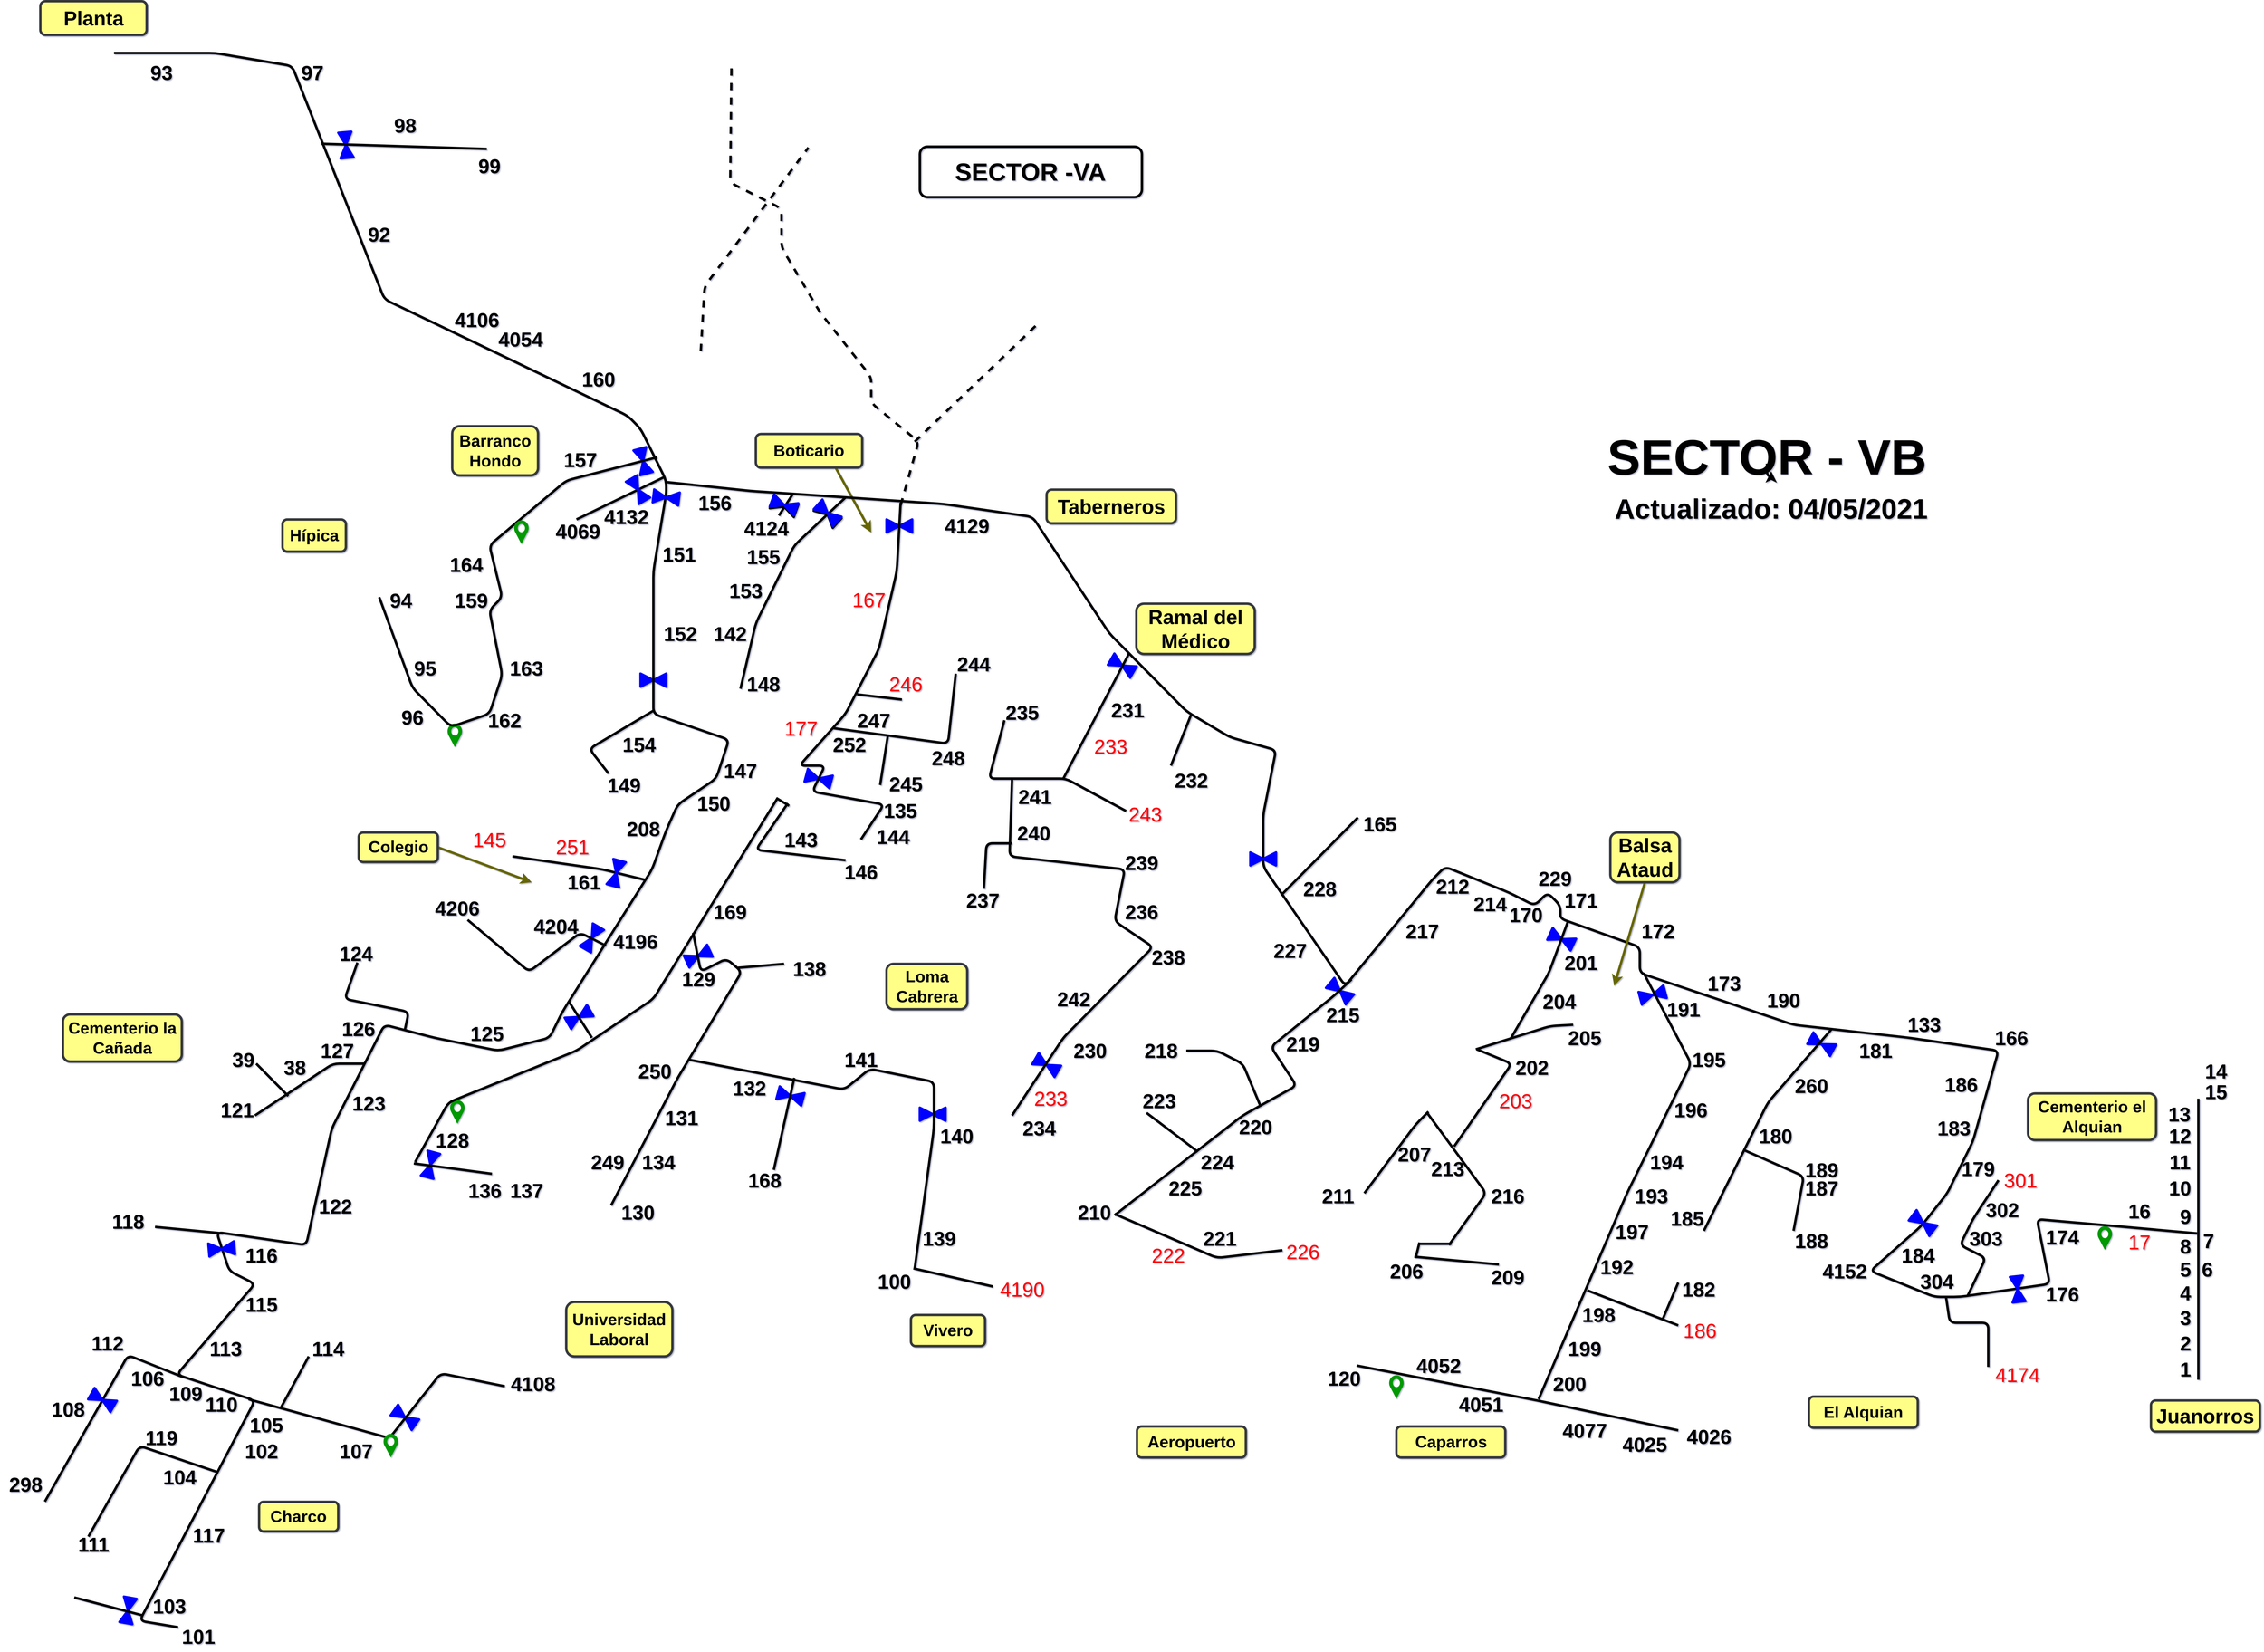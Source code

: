 <mxfile>
    <diagram id="nyOuXupL-N1avTP0qkD6" name="Page-1">
        <mxGraphModel dx="1524" dy="136" grid="1" gridSize="10" guides="1" tooltips="1" connect="1" arrows="1" fold="1" page="1" pageScale="1" pageWidth="400" pageHeight="400" background="none" math="0" shadow="1">
            <root>
                <mxCell id="0"/>
                <mxCell id="1" parent="0"/>
                <mxCell id="T-B9nDz0MbjNUT2mxpqN-2" value="" style="verticalLabelPosition=bottom;align=center;html=1;verticalAlign=top;pointerEvents=1;dashed=0;shape=mxgraph.pid2valves.valve;valveType=gate;defState=closed;strokeWidth=4;fillColor=none;fontSize=33;rotation=-95;strokeColor=#0000FF;rounded=1;" parent="1" vertex="1">
                    <mxGeometry x="-440.501" y="246.667" width="42.269" height="21.384" as="geometry"/>
                </mxCell>
                <mxCell id="T-B9nDz0MbjNUT2mxpqN-3" value="" style="verticalLabelPosition=bottom;align=center;outlineConnect=0;dashed=0;html=1;verticalAlign=top;shape=mxgraph.pid.flow_sensors.rotameter;strokeWidth=6;fillColor=none;fontSize=33;rotation=-90;strokeColor=#009900;rounded=1;" parent="1" vertex="1">
                    <mxGeometry x="-254.516" y="1220.948" width="29.588" height="17.919" as="geometry"/>
                </mxCell>
                <mxCell id="T-B9nDz0MbjNUT2mxpqN-4" value="" style="verticalLabelPosition=bottom;align=center;html=1;verticalAlign=top;pointerEvents=1;dashed=0;shape=mxgraph.pid2valves.valve;valveType=gate;defState=closed;strokeWidth=4;fillColor=none;fontSize=33;rotation=0;strokeColor=#0000FF;rounded=1;" parent="1" vertex="1">
                    <mxGeometry x="66.73" y="1129.811" width="42.269" height="21.384" as="geometry"/>
                </mxCell>
                <mxCell id="T-B9nDz0MbjNUT2mxpqN-5" value="" style="verticalLabelPosition=bottom;align=center;html=1;verticalAlign=top;pointerEvents=1;dashed=0;shape=mxgraph.pid2valves.valve;valveType=gate;defState=closed;strokeWidth=4;fillColor=none;fontSize=33;rotation=75;strokeColor=#0000FF;rounded=1;" parent="1" vertex="1">
                    <mxGeometry x="49.822" y="768.428" width="42.269" height="21.384" as="geometry"/>
                </mxCell>
                <mxCell id="T-B9nDz0MbjNUT2mxpqN-6" value="" style="verticalLabelPosition=bottom;align=center;html=1;verticalAlign=top;pointerEvents=1;dashed=0;shape=mxgraph.pid2valves.valve;valveType=gate;defState=closed;strokeWidth=4;fillColor=none;fontSize=33;rotation=0;strokeColor=#0000FF;rounded=1;" parent="1" vertex="1">
                    <mxGeometry x="472.514" y="875.346" width="42.269" height="21.384" as="geometry"/>
                </mxCell>
                <mxCell id="T-B9nDz0MbjNUT2mxpqN-7" value="" style="verticalLabelPosition=bottom;align=center;outlineConnect=0;dashed=0;html=1;verticalAlign=top;shape=mxgraph.pid.flow_sensors.rotameter;strokeWidth=6;fillColor=none;fontSize=33;rotation=-90;fontColor=#009900;strokeColor=#009900;rounded=1;" parent="1" vertex="1">
                    <mxGeometry x="2467.62" y="2050.634" width="29.588" height="17.919" as="geometry"/>
                </mxCell>
                <mxCell id="T-B9nDz0MbjNUT2mxpqN-8" value="" style="verticalLabelPosition=bottom;align=center;outlineConnect=0;dashed=0;html=1;verticalAlign=top;shape=mxgraph.pid.flow_sensors.rotameter;strokeWidth=6;fillColor=none;fontSize=33;rotation=-90;strokeColor=#009900;rounded=1;" parent="1" vertex="1">
                    <mxGeometry x="-250.289" y="1842.4" width="29.588" height="17.919" as="geometry"/>
                </mxCell>
                <mxCell id="T-B9nDz0MbjNUT2mxpqN-9" value="" style="endArrow=none;html=1;strokeWidth=4;fontSize=33;" parent="1" edge="1">
                    <mxGeometry x="-990" y="20" width="50" height="50" as="geometry">
                        <mxPoint x="-801.902" y="105.535" as="sourcePoint"/>
                        <mxPoint x="-696.229" y="2703.648" as="targetPoint"/>
                        <Array as="points">
                            <mxPoint x="-634.939" y="105.535"/>
                            <mxPoint x="-508.131" y="126.918"/>
                            <mxPoint x="-381.324" y="447.673"/>
                            <mxPoint x="-355.962" y="511.824"/>
                            <mxPoint x="45.595" y="704.277"/>
                            <mxPoint x="66.73" y="725.66"/>
                            <mxPoint x="108.999" y="811.195"/>
                            <mxPoint x="108.999" y="832.579"/>
                            <mxPoint x="87.864" y="960.881"/>
                            <mxPoint x="87.864" y="1196.101"/>
                            <mxPoint x="212.558" y="1238.868"/>
                            <mxPoint x="191.424" y="1303.019"/>
                            <mxPoint x="128.02" y="1345.786"/>
                            <mxPoint x="108.999" y="1388.553"/>
                            <mxPoint x="85.751" y="1452.704"/>
                            <mxPoint x="-62.191" y="1687.925"/>
                            <mxPoint x="-83.326" y="1730.692"/>
                            <mxPoint x="-167.864" y="1752.075"/>
                            <mxPoint x="-273.537" y="1730.692"/>
                            <mxPoint x="-355.962" y="1709.308"/>
                            <mxPoint x="-442.614" y="1880.377"/>
                            <mxPoint x="-484.883" y="2072.83"/>
                            <mxPoint x="-632.825" y="2051.447"/>
                            <mxPoint x="-611.691" y="2115.597"/>
                            <mxPoint x="-569.422" y="2136.981"/>
                            <mxPoint x="-698.343" y="2286.667"/>
                            <mxPoint x="-569.422" y="2329.434"/>
                            <mxPoint x="-759.633" y="2692.956"/>
                        </Array>
                    </mxGeometry>
                </mxCell>
                <mxCell id="T-B9nDz0MbjNUT2mxpqN-12" value="93" style="text;html=1;strokeColor=none;fillColor=none;align=center;verticalAlign=middle;whiteSpace=wrap;fontSize=33;fontStyle=1;strokeWidth=4;rounded=1;" parent="1" vertex="1">
                    <mxGeometry x="-765.973" y="116.226" width="84.538" height="42.767" as="geometry"/>
                </mxCell>
                <mxCell id="T-B9nDz0MbjNUT2mxpqN-13" value="97" style="text;html=1;strokeColor=none;fillColor=none;align=center;verticalAlign=middle;whiteSpace=wrap;fontSize=33;fontStyle=1;strokeWidth=4;rounded=1;" parent="1" vertex="1">
                    <mxGeometry x="-516.585" y="116.226" width="84.538" height="42.767" as="geometry"/>
                </mxCell>
                <mxCell id="T-B9nDz0MbjNUT2mxpqN-14" value="" style="endArrow=none;html=1;strokeWidth=4;fontSize=33;" parent="1" edge="1">
                    <mxGeometry x="-990" y="20" width="50" height="50" as="geometry">
                        <mxPoint x="-459.522" y="255.22" as="sourcePoint"/>
                        <mxPoint x="-186.885" y="263.774" as="targetPoint"/>
                    </mxGeometry>
                </mxCell>
                <mxCell id="T-B9nDz0MbjNUT2mxpqN-15" value="98" style="text;html=1;strokeColor=none;fillColor=none;align=center;verticalAlign=middle;whiteSpace=wrap;fontSize=33;fontStyle=1;strokeWidth=4;rounded=1;" parent="1" vertex="1">
                    <mxGeometry x="-364.416" y="203.899" width="84.538" height="42.767" as="geometry"/>
                </mxCell>
                <mxCell id="T-B9nDz0MbjNUT2mxpqN-16" value="99" style="text;html=1;strokeColor=none;fillColor=none;align=center;verticalAlign=middle;whiteSpace=wrap;fontSize=33;fontStyle=1;strokeWidth=4;rounded=1;" parent="1" vertex="1">
                    <mxGeometry x="-224.928" y="270.189" width="84.538" height="42.767" as="geometry"/>
                </mxCell>
                <mxCell id="T-B9nDz0MbjNUT2mxpqN-18" value="92" style="text;html=1;strokeColor=none;fillColor=none;align=center;verticalAlign=middle;whiteSpace=wrap;fontSize=33;fontStyle=1;strokeWidth=4;rounded=1;" parent="1" vertex="1">
                    <mxGeometry x="-406.685" y="383.522" width="84.538" height="42.767" as="geometry"/>
                </mxCell>
                <mxCell id="T-B9nDz0MbjNUT2mxpqN-19" value="4106" style="text;html=1;strokeColor=none;fillColor=none;align=center;verticalAlign=middle;whiteSpace=wrap;fontSize=33;fontStyle=1;strokeWidth=4;rounded=1;" parent="1" vertex="1">
                    <mxGeometry x="-246.06" y="524.65" width="86.06" height="42.77" as="geometry"/>
                </mxCell>
                <mxCell id="T-B9nDz0MbjNUT2mxpqN-20" value="160" style="text;html=1;strokeColor=none;fillColor=none;align=center;verticalAlign=middle;whiteSpace=wrap;fontSize=33;fontStyle=1;strokeWidth=4;rounded=1;" parent="1" vertex="1">
                    <mxGeometry x="-45.284" y="623.019" width="84.538" height="42.767" as="geometry"/>
                </mxCell>
                <mxCell id="T-B9nDz0MbjNUT2mxpqN-21" value="" style="endArrow=none;html=1;strokeWidth=4;fontSize=33;" parent="1" edge="1">
                    <mxGeometry x="-990" y="20" width="50" height="50" as="geometry">
                        <mxPoint x="-38.943" y="875.346" as="sourcePoint"/>
                        <mxPoint x="106.885" y="804.78" as="targetPoint"/>
                    </mxGeometry>
                </mxCell>
                <mxCell id="T-B9nDz0MbjNUT2mxpqN-22" value="" style="verticalLabelPosition=bottom;align=center;html=1;verticalAlign=top;pointerEvents=1;dashed=0;shape=mxgraph.pid2valves.valve;valveType=gate;defState=closed;strokeWidth=4;fillColor=none;fontSize=33;rotation=60;strokeColor=#0000FF;rounded=1;" parent="1" vertex="1">
                    <mxGeometry x="41.368" y="815.472" width="42.269" height="21.384" as="geometry"/>
                </mxCell>
                <mxCell id="T-B9nDz0MbjNUT2mxpqN-25" value="4132" style="text;html=1;strokeColor=none;fillColor=none;align=center;verticalAlign=middle;whiteSpace=wrap;fontSize=33;fontStyle=1;strokeWidth=4;rounded=1;" parent="1" vertex="1">
                    <mxGeometry x="1.212" y="849.686" width="84.538" height="42.767" as="geometry"/>
                </mxCell>
                <mxCell id="T-B9nDz0MbjNUT2mxpqN-26" value="4069" style="text;html=1;strokeColor=none;fillColor=none;align=center;verticalAlign=middle;whiteSpace=wrap;fontSize=33;fontStyle=1;strokeWidth=4;rounded=1;" parent="1" vertex="1">
                    <mxGeometry x="-79.099" y="873.208" width="84.538" height="42.767" as="geometry"/>
                </mxCell>
                <mxCell id="T-B9nDz0MbjNUT2mxpqN-27" value="" style="endArrow=none;html=1;strokeWidth=4;fontSize=33;" parent="1" edge="1">
                    <mxGeometry x="-990" y="20" width="50" height="50" as="geometry">
                        <mxPoint x="-364.416" y="1003.648" as="sourcePoint"/>
                        <mxPoint x="94.205" y="772.704" as="targetPoint"/>
                        <Array as="points">
                            <mxPoint x="-309.466" y="1153.333"/>
                            <mxPoint x="-246.062" y="1217.484"/>
                            <mxPoint x="-182.659" y="1196.101"/>
                            <mxPoint x="-161.524" y="1131.95"/>
                            <mxPoint x="-182.659" y="1025.031"/>
                            <mxPoint x="-161.524" y="1003.648"/>
                            <mxPoint x="-182.659" y="918.113"/>
                            <mxPoint x="-55.851" y="811.195"/>
                        </Array>
                    </mxGeometry>
                </mxCell>
                <mxCell id="T-B9nDz0MbjNUT2mxpqN-28" value="157" style="text;html=1;strokeColor=none;fillColor=none;align=center;verticalAlign=middle;whiteSpace=wrap;fontSize=33;fontStyle=1;strokeWidth=4;rounded=1;" parent="1" vertex="1">
                    <mxGeometry x="-74.872" y="755.597" width="84.538" height="42.767" as="geometry"/>
                </mxCell>
                <mxCell id="T-B9nDz0MbjNUT2mxpqN-29" value="164" style="text;html=1;strokeColor=none;fillColor=none;align=center;verticalAlign=middle;whiteSpace=wrap;fontSize=33;fontStyle=1;strokeWidth=4;rounded=1;" parent="1" vertex="1">
                    <mxGeometry x="-262.97" y="928.805" width="84.538" height="42.767" as="geometry"/>
                </mxCell>
                <mxCell id="T-B9nDz0MbjNUT2mxpqN-31" value="159" style="text;html=1;strokeColor=none;fillColor=none;align=center;verticalAlign=middle;whiteSpace=wrap;fontSize=33;fontStyle=1;strokeWidth=4;rounded=1;" parent="1" vertex="1">
                    <mxGeometry x="-254.516" y="987.867" width="84.538" height="42.767" as="geometry"/>
                </mxCell>
                <mxCell id="T-B9nDz0MbjNUT2mxpqN-33" value="" style="verticalLabelPosition=bottom;align=center;outlineConnect=0;dashed=0;html=1;verticalAlign=top;shape=mxgraph.pid.flow_sensors.rotameter;strokeWidth=6;fillColor=none;fontSize=33;rotation=-90;fontColor=#009900;strokeColor=#009900;rounded=1;" parent="1" vertex="1">
                    <mxGeometry x="1298.877" y="2296.546" width="29.588" height="17.919" as="geometry"/>
                </mxCell>
                <mxCell id="T-B9nDz0MbjNUT2mxpqN-34" value="" style="verticalLabelPosition=bottom;align=center;outlineConnect=0;dashed=0;html=1;verticalAlign=top;shape=mxgraph.pid.flow_sensors.rotameter;strokeWidth=6;fillColor=none;fontSize=33;rotation=-90;strokeColor=#009900;rounded=1;" parent="1" vertex="1">
                    <mxGeometry x="-144.616" y="885.631" width="29.588" height="17.919" as="geometry"/>
                </mxCell>
                <mxCell id="T-B9nDz0MbjNUT2mxpqN-35" value="163" style="text;html=1;strokeColor=none;fillColor=none;align=center;verticalAlign=middle;whiteSpace=wrap;fontSize=33;fontStyle=1;strokeWidth=4;rounded=1;" parent="1" vertex="1">
                    <mxGeometry x="-163.637" y="1099.874" width="84.538" height="42.767" as="geometry"/>
                </mxCell>
                <mxCell id="T-B9nDz0MbjNUT2mxpqN-36" value="162" style="text;html=1;strokeColor=none;fillColor=none;align=center;verticalAlign=middle;whiteSpace=wrap;fontSize=33;fontStyle=1;strokeWidth=4;rounded=1;" parent="1" vertex="1">
                    <mxGeometry x="-199.566" y="1185.409" width="84.538" height="42.767" as="geometry"/>
                </mxCell>
                <mxCell id="T-B9nDz0MbjNUT2mxpqN-37" value="96" style="text;html=1;strokeColor=none;fillColor=none;align=center;verticalAlign=middle;whiteSpace=wrap;fontSize=33;fontStyle=1;strokeWidth=4;rounded=1;" parent="1" vertex="1">
                    <mxGeometry x="-341.168" y="1180.319" width="63.404" height="42.767" as="geometry"/>
                </mxCell>
                <mxCell id="T-B9nDz0MbjNUT2mxpqN-39" value="95" style="text;html=1;strokeColor=none;fillColor=none;align=center;verticalAlign=middle;whiteSpace=wrap;fontSize=33;fontStyle=1;strokeWidth=4;rounded=1;" parent="1" vertex="1">
                    <mxGeometry x="-330.601" y="1099.874" width="84.538" height="42.767" as="geometry"/>
                </mxCell>
                <mxCell id="T-B9nDz0MbjNUT2mxpqN-41" value="94" style="text;html=1;strokeColor=none;fillColor=none;align=center;verticalAlign=middle;whiteSpace=wrap;fontSize=33;fontStyle=1;strokeWidth=4;rounded=1;" parent="1" vertex="1">
                    <mxGeometry x="-370.756" y="987.867" width="84.538" height="42.767" as="geometry"/>
                </mxCell>
                <mxCell id="T-B9nDz0MbjNUT2mxpqN-52" value="" style="endArrow=classic;html=1;strokeWidth=4;fontSize=33;exitX=0.75;exitY=1;exitDx=0;exitDy=0;strokeColor=#666600;" parent="1" source="12" edge="1">
                    <mxGeometry x="-990" y="20" width="50" height="50" as="geometry">
                        <mxPoint x="383.749" y="789.811" as="sourcePoint"/>
                        <mxPoint x="447.152" y="896.73" as="targetPoint"/>
                    </mxGeometry>
                </mxCell>
                <mxCell id="T-B9nDz0MbjNUT2mxpqN-77" value="" style="endArrow=classic;html=1;strokeWidth=4;fontSize=33;strokeColor=#666600;exitX=1;exitY=0.5;exitDx=0;exitDy=0;" parent="1" source="21" edge="1">
                    <mxGeometry x="-990" y="20" width="50" height="50" as="geometry">
                        <mxPoint x="-269.31" y="1433.459" as="sourcePoint"/>
                        <mxPoint x="-112.914" y="1474.088" as="targetPoint"/>
                    </mxGeometry>
                </mxCell>
                <mxCell id="T-B9nDz0MbjNUT2mxpqN-79" value="SECTOR -VA" style="whiteSpace=wrap;html=1;strokeWidth=4;fillColor=none;fontSize=41;fontStyle=1;rounded=1;" parent="1" vertex="1">
                    <mxGeometry x="527.46" y="260" width="366.35" height="83.33" as="geometry"/>
                </mxCell>
                <mxCell id="T-B9nDz0MbjNUT2mxpqN-83" value="" style="endArrow=none;html=1;strokeWidth=4;fontSize=33;" parent="1" edge="1">
                    <mxGeometry x="-990" y="20" width="50" height="50" as="geometry">
                        <mxPoint x="106.885" y="813.333" as="sourcePoint"/>
                        <mxPoint x="2634.583" y="2053.585" as="targetPoint"/>
                        <Array as="points">
                            <mxPoint x="248.487" y="828.302"/>
                            <mxPoint x="565.506" y="849.686"/>
                            <mxPoint x="713.448" y="871.069"/>
                            <mxPoint x="840.256" y="1063.522"/>
                            <mxPoint x="967.063" y="1191.824"/>
                            <mxPoint x="1038.921" y="1234.591"/>
                            <mxPoint x="1115.006" y="1255.975"/>
                            <mxPoint x="1093.871" y="1362.893"/>
                            <mxPoint x="1093.871" y="1448.428"/>
                            <mxPoint x="1229.132" y="1645.157"/>
                            <mxPoint x="1372.848" y="1469.811"/>
                            <mxPoint x="1393.982" y="1448.428"/>
                            <mxPoint x="1499.655" y="1491.195"/>
                            <mxPoint x="1541.924" y="1512.579"/>
                            <mxPoint x="1563.059" y="1491.195"/>
                            <mxPoint x="1584.194" y="1512.579"/>
                            <mxPoint x="1584.194" y="1533.962"/>
                            <mxPoint x="1715.228" y="1581.006"/>
                            <mxPoint x="1715.228" y="1623.774"/>
                            <mxPoint x="1968.843" y="1709.308"/>
                            <mxPoint x="2159.055" y="1730.692"/>
                            <mxPoint x="2306.997" y="1752.075"/>
                            <mxPoint x="2264.727" y="1901.761"/>
                            <mxPoint x="2222.458" y="1987.296"/>
                            <mxPoint x="2180.189" y="2040.755"/>
                            <mxPoint x="2095.651" y="2115.597"/>
                            <mxPoint x="2201.324" y="2158.365"/>
                            <mxPoint x="2243.593" y="2158.365"/>
                            <mxPoint x="2391.535" y="2136.981"/>
                            <mxPoint x="2370.4" y="2030.063"/>
                        </Array>
                    </mxGeometry>
                </mxCell>
                <mxCell id="T-B9nDz0MbjNUT2mxpqN-84" value="" style="endArrow=none;html=1;strokeWidth=4;fontSize=33;" parent="1" edge="1">
                    <mxGeometry x="-990" y="20" width="50" height="50" as="geometry">
                        <mxPoint x="231.58" y="1154.759" as="sourcePoint"/>
                        <mxPoint x="404.883" y="838.994" as="targetPoint"/>
                        <Array as="points">
                            <mxPoint x="256.941" y="1046.415"/>
                            <mxPoint x="320.345" y="918.113"/>
                        </Array>
                    </mxGeometry>
                </mxCell>
                <mxCell id="T-B9nDz0MbjNUT2mxpqN-86" value="" style="verticalLabelPosition=bottom;align=center;html=1;verticalAlign=top;pointerEvents=1;dashed=0;shape=mxgraph.pid2valves.valve;valveType=gate;defState=closed;strokeWidth=4;fillColor=none;fontSize=33;rotation=15;strokeColor=#0000FF;rounded=1;" parent="1" vertex="1">
                    <mxGeometry x="339.366" y="1292.327" width="42.269" height="21.384" as="geometry"/>
                </mxCell>
                <mxCell id="T-B9nDz0MbjNUT2mxpqN-87" value="" style="verticalLabelPosition=bottom;align=center;html=1;verticalAlign=top;pointerEvents=1;dashed=0;shape=mxgraph.pid2valves.valve;valveType=gate;defState=closed;strokeWidth=4;fillColor=none;fontSize=33;rotation=30;strokeColor=#0000FF;rounded=1;" parent="1" vertex="1">
                    <mxGeometry x="840.256" y="1105.883" width="42.269" height="21.384" as="geometry"/>
                </mxCell>
                <mxCell id="T-B9nDz0MbjNUT2mxpqN-88" value="" style="verticalLabelPosition=bottom;align=center;html=1;verticalAlign=top;pointerEvents=1;dashed=0;shape=mxgraph.pid2valves.valve;valveType=gate;defState=closed;strokeWidth=4;fillColor=none;fontSize=33;rotation=42;rounded=1;" parent="1" vertex="1">
                    <mxGeometry x="354.16" y="856.507" width="42.269" height="21.384" as="geometry"/>
                </mxCell>
                <mxCell id="T-B9nDz0MbjNUT2mxpqN-90" value="" style="endArrow=none;html=1;strokeWidth=4;fontSize=33;" parent="1" edge="1">
                    <mxGeometry x="-990" y="20" width="50" height="50" as="geometry">
                        <mxPoint x="430.245" y="1403.522" as="sourcePoint"/>
                        <mxPoint x="495.762" y="847.547" as="targetPoint"/>
                        <Array as="points">
                            <mxPoint x="468.287" y="1345.786"/>
                            <mxPoint x="349.933" y="1324.403"/>
                            <mxPoint x="371.068" y="1281.635"/>
                            <mxPoint x="328.799" y="1281.635"/>
                            <mxPoint x="404.883" y="1196.101"/>
                            <mxPoint x="459.833" y="1089.182"/>
                            <mxPoint x="489.422" y="960.881"/>
                        </Array>
                    </mxGeometry>
                </mxCell>
                <mxCell id="T-B9nDz0MbjNUT2mxpqN-91" value="&lt;font style=&quot;font-size: 33px;&quot;&gt;156&lt;/font&gt;" style="text;html=1;strokeColor=none;fillColor=none;align=center;verticalAlign=middle;whiteSpace=wrap;fontSize=33;fontStyle=1;strokeWidth=4;rounded=1;" parent="1" vertex="1">
                    <mxGeometry x="147.041" y="826.164" width="84.538" height="42.767" as="geometry"/>
                </mxCell>
                <mxCell id="T-B9nDz0MbjNUT2mxpqN-93" value="&lt;font style=&quot;font-size: 33px;&quot;&gt;4124&lt;/font&gt;" style="text;html=1;strokeColor=none;fillColor=none;align=center;verticalAlign=middle;whiteSpace=wrap;fontSize=33;fontStyle=1;strokeWidth=4;rounded=1;" parent="1" vertex="1">
                    <mxGeometry x="231.58" y="868.931" width="84.538" height="42.767" as="geometry"/>
                </mxCell>
                <mxCell id="T-B9nDz0MbjNUT2mxpqN-95" value="155" style="text;html=1;strokeColor=none;fillColor=none;align=center;verticalAlign=middle;whiteSpace=wrap;fontSize=33;fontStyle=1;strokeWidth=4;rounded=1;" parent="1" vertex="1">
                    <mxGeometry x="227.353" y="915.975" width="84.538" height="42.767" as="geometry"/>
                </mxCell>
                <mxCell id="T-B9nDz0MbjNUT2mxpqN-96" value="153" style="text;html=1;strokeColor=none;fillColor=none;align=center;verticalAlign=middle;whiteSpace=wrap;fontSize=33;fontStyle=1;strokeWidth=4;rounded=1;" parent="1" vertex="1">
                    <mxGeometry x="197.764" y="971.572" width="84.538" height="42.767" as="geometry"/>
                </mxCell>
                <mxCell id="T-B9nDz0MbjNUT2mxpqN-97" value="&lt;span style=&quot;font-size: 33px;&quot;&gt;&lt;span style=&quot;font-size: 33px;&quot;&gt;167&lt;/span&gt;&lt;/span&gt;" style="text;html=1;strokeColor=none;fillColor=none;align=center;verticalAlign=middle;whiteSpace=wrap;fontSize=33;fontStyle=0;fontColor=#FF0000;strokeWidth=4;rounded=1;" parent="1" vertex="1">
                    <mxGeometry x="400.656" y="986.541" width="84.538" height="42.767" as="geometry"/>
                </mxCell>
                <mxCell id="T-B9nDz0MbjNUT2mxpqN-99" value="142" style="text;html=1;strokeColor=none;fillColor=none;align=center;verticalAlign=middle;whiteSpace=wrap;fontSize=33;fontStyle=1;strokeWidth=4;rounded=1;" parent="1" vertex="1">
                    <mxGeometry x="172.403" y="1042.138" width="84.538" height="42.767" as="geometry"/>
                </mxCell>
                <mxCell id="T-B9nDz0MbjNUT2mxpqN-100" value="148" style="text;html=1;strokeColor=none;fillColor=none;align=center;verticalAlign=middle;whiteSpace=wrap;fontSize=33;fontStyle=1;strokeWidth=4;rounded=1;" parent="1" vertex="1">
                    <mxGeometry x="227.353" y="1125.535" width="84.538" height="42.767" as="geometry"/>
                </mxCell>
                <mxCell id="T-B9nDz0MbjNUT2mxpqN-102" value="&lt;span style=&quot;font-size: 33px;&quot;&gt;&lt;span style=&quot;font-size: 33px;&quot;&gt;177&lt;/span&gt;&lt;/span&gt;" style="text;html=1;strokeColor=none;fillColor=none;align=center;verticalAlign=middle;whiteSpace=wrap;fontSize=33;fontStyle=0;fontColor=#FF0000;strokeWidth=4;rounded=1;" parent="1" vertex="1">
                    <mxGeometry x="288.643" y="1198.239" width="84.538" height="42.767" as="geometry"/>
                </mxCell>
                <mxCell id="T-B9nDz0MbjNUT2mxpqN-103" value="147" style="text;html=1;strokeColor=none;fillColor=none;align=center;verticalAlign=middle;whiteSpace=wrap;fontSize=33;fontStyle=1;strokeWidth=4;rounded=1;" parent="1" vertex="1">
                    <mxGeometry x="189.31" y="1268.805" width="84.538" height="42.767" as="geometry"/>
                </mxCell>
                <mxCell id="T-B9nDz0MbjNUT2mxpqN-105" value="150" style="text;html=1;strokeColor=none;fillColor=none;align=center;verticalAlign=middle;whiteSpace=wrap;fontSize=33;fontStyle=1;strokeWidth=4;rounded=1;" parent="1" vertex="1">
                    <mxGeometry x="144.928" y="1322.264" width="84.538" height="42.767" as="geometry"/>
                </mxCell>
                <mxCell id="T-B9nDz0MbjNUT2mxpqN-106" value="" style="endArrow=none;html=1;strokeWidth=4;fontSize=33;" parent="1" edge="1">
                    <mxGeometry x="-990" y="20" width="50" height="50" as="geometry">
                        <mxPoint x="13.893" y="1294.465" as="sourcePoint"/>
                        <mxPoint x="89.978" y="1189.686" as="targetPoint"/>
                        <Array as="points">
                            <mxPoint x="-17.809" y="1253.836"/>
                        </Array>
                    </mxGeometry>
                </mxCell>
                <mxCell id="T-B9nDz0MbjNUT2mxpqN-107" value="154" style="text;html=1;strokeColor=none;fillColor=none;align=center;verticalAlign=middle;whiteSpace=wrap;fontSize=33;fontStyle=1;strokeWidth=4;rounded=1;" parent="1" vertex="1">
                    <mxGeometry x="22.347" y="1225.225" width="84.538" height="42.767" as="geometry"/>
                </mxCell>
                <mxCell id="T-B9nDz0MbjNUT2mxpqN-108" value="149" style="text;html=1;strokeColor=none;fillColor=none;align=center;verticalAlign=middle;whiteSpace=wrap;fontSize=33;fontStyle=1;strokeWidth=4;rounded=1;" parent="1" vertex="1">
                    <mxGeometry x="-3.014" y="1292.327" width="84.538" height="42.767" as="geometry"/>
                </mxCell>
                <mxCell id="T-B9nDz0MbjNUT2mxpqN-109" value="" style="endArrow=none;dashed=1;html=1;strokeWidth=4;fontSize=33;" parent="1" edge="1">
                    <mxGeometry x="-990" y="20" width="50" height="50" as="geometry">
                        <mxPoint x="495.762" y="851.824" as="sourcePoint"/>
                        <mxPoint x="216.785" y="120.503" as="targetPoint"/>
                        <Array as="points">
                            <mxPoint x="525.35" y="747.044"/>
                            <mxPoint x="447.152" y="682.893"/>
                            <mxPoint x="447.152" y="640.126"/>
                            <mxPoint x="362.614" y="533.208"/>
                            <mxPoint x="299.21" y="426.289"/>
                            <mxPoint x="299.21" y="362.138"/>
                            <mxPoint x="214.672" y="319.371"/>
                        </Array>
                    </mxGeometry>
                </mxCell>
                <mxCell id="T-B9nDz0MbjNUT2mxpqN-110" value="" style="endArrow=none;dashed=1;html=1;strokeWidth=4;fontSize=33;" parent="1" edge="1">
                    <mxGeometry x="-990" y="20" width="50" height="50" as="geometry">
                        <mxPoint x="166.062" y="597.358" as="sourcePoint"/>
                        <mxPoint x="343.593" y="261.635" as="targetPoint"/>
                        <Array as="points">
                            <mxPoint x="172.403" y="490.44"/>
                        </Array>
                    </mxGeometry>
                </mxCell>
                <mxCell id="T-B9nDz0MbjNUT2mxpqN-111" value="" style="endArrow=none;dashed=1;html=1;strokeWidth=4;fontSize=33;" parent="1" edge="1">
                    <mxGeometry x="-990" y="20" width="50" height="50" as="geometry">
                        <mxPoint x="519.01" y="747.044" as="sourcePoint"/>
                        <mxPoint x="719.789" y="554.591" as="targetPoint"/>
                    </mxGeometry>
                </mxCell>
                <mxCell id="T-B9nDz0MbjNUT2mxpqN-112" value="4129" style="text;html=1;strokeColor=none;fillColor=none;align=center;verticalAlign=middle;whiteSpace=wrap;fontSize=33;fontStyle=1;strokeWidth=4;rounded=1;" parent="1" vertex="1">
                    <mxGeometry x="563.393" y="864.654" width="84.538" height="42.767" as="geometry"/>
                </mxCell>
                <mxCell id="T-B9nDz0MbjNUT2mxpqN-113" value="" style="endArrow=none;html=1;strokeWidth=4;fontSize=33;" parent="1" edge="1">
                    <mxGeometry x="-990" y="20" width="50" height="50" as="geometry">
                        <mxPoint x="423.904" y="1164.025" as="sourcePoint"/>
                        <mxPoint x="497.875" y="1172.579" as="targetPoint"/>
                    </mxGeometry>
                </mxCell>
                <mxCell id="T-B9nDz0MbjNUT2mxpqN-114" value="" style="endArrow=none;html=1;strokeWidth=4;fontSize=33;" parent="1" edge="1">
                    <mxGeometry x="-990" y="20" width="50" height="50" as="geometry">
                        <mxPoint x="383.749" y="1219.623" as="sourcePoint"/>
                        <mxPoint x="586.641" y="1129.811" as="targetPoint"/>
                        <Array as="points">
                            <mxPoint x="573.96" y="1245.283"/>
                        </Array>
                    </mxGeometry>
                </mxCell>
                <mxCell id="T-B9nDz0MbjNUT2mxpqN-115" value="" style="endArrow=none;html=1;strokeWidth=4;fontSize=33;" parent="1" edge="1">
                    <mxGeometry x="-990" y="20" width="50" height="50" as="geometry">
                        <mxPoint x="461.947" y="1313.711" as="sourcePoint"/>
                        <mxPoint x="474.627" y="1232.453" as="targetPoint"/>
                    </mxGeometry>
                </mxCell>
                <mxCell id="T-B9nDz0MbjNUT2mxpqN-116" value="&lt;span style=&quot;font-size: 33px;&quot;&gt;&lt;span style=&quot;font-size: 33px;&quot;&gt;246&lt;/span&gt;&lt;/span&gt;" style="text;html=1;strokeColor=none;fillColor=none;align=center;verticalAlign=middle;whiteSpace=wrap;fontSize=33;fontStyle=0;fontColor=#FF0000;strokeWidth=4;rounded=1;" parent="1" vertex="1">
                    <mxGeometry x="461.947" y="1125.535" width="84.538" height="42.767" as="geometry"/>
                </mxCell>
                <mxCell id="T-B9nDz0MbjNUT2mxpqN-117" value="244" style="text;html=1;strokeColor=none;fillColor=none;align=center;verticalAlign=middle;whiteSpace=wrap;fontSize=33;fontStyle=1;strokeWidth=4;rounded=1;" parent="1" vertex="1">
                    <mxGeometry x="573.96" y="1092.647" width="84.538" height="42.767" as="geometry"/>
                </mxCell>
                <mxCell id="T-B9nDz0MbjNUT2mxpqN-118" value="247" style="text;html=1;strokeColor=none;fillColor=none;align=center;verticalAlign=middle;whiteSpace=wrap;fontSize=33;fontStyle=1;strokeWidth=4;rounded=1;" parent="1" vertex="1">
                    <mxGeometry x="409.11" y="1185.409" width="84.538" height="42.767" as="geometry"/>
                </mxCell>
                <mxCell id="T-B9nDz0MbjNUT2mxpqN-119" value="252" style="text;html=1;strokeColor=none;fillColor=none;align=center;verticalAlign=middle;whiteSpace=wrap;fontSize=33;fontStyle=1;strokeWidth=4;rounded=1;" parent="1" vertex="1">
                    <mxGeometry x="368.954" y="1226.038" width="84.538" height="42.767" as="geometry"/>
                </mxCell>
                <mxCell id="T-B9nDz0MbjNUT2mxpqN-120" value="248" style="text;html=1;strokeColor=none;fillColor=none;align=center;verticalAlign=middle;whiteSpace=wrap;fontSize=33;fontStyle=1;strokeWidth=4;rounded=1;" parent="1" vertex="1">
                    <mxGeometry x="531.691" y="1247.828" width="84.538" height="42.767" as="geometry"/>
                </mxCell>
                <mxCell id="T-B9nDz0MbjNUT2mxpqN-121" value="245" style="text;html=1;strokeColor=none;fillColor=none;align=center;verticalAlign=middle;whiteSpace=wrap;fontSize=33;fontStyle=1;strokeWidth=4;rounded=1;" parent="1" vertex="1">
                    <mxGeometry x="461.947" y="1290.595" width="84.538" height="42.767" as="geometry"/>
                </mxCell>
                <mxCell id="T-B9nDz0MbjNUT2mxpqN-123" value="135" style="text;html=1;strokeColor=none;fillColor=none;align=center;verticalAlign=middle;whiteSpace=wrap;fontSize=33;fontStyle=1;strokeWidth=4;rounded=1;" parent="1" vertex="1">
                    <mxGeometry x="453.493" y="1335.094" width="84.538" height="42.767" as="geometry"/>
                </mxCell>
                <mxCell id="T-B9nDz0MbjNUT2mxpqN-124" value="144" style="text;html=1;strokeColor=none;fillColor=none;align=center;verticalAlign=middle;whiteSpace=wrap;fontSize=33;fontStyle=1;strokeWidth=4;rounded=1;" parent="1" vertex="1">
                    <mxGeometry x="440.812" y="1377.862" width="84.538" height="42.767" as="geometry"/>
                </mxCell>
                <mxCell id="T-B9nDz0MbjNUT2mxpqN-125" value="" style="verticalLabelPosition=bottom;align=center;html=1;verticalAlign=top;pointerEvents=1;dashed=0;shape=mxgraph.pid2valves.valve;valveType=gate;defState=closed;strokeWidth=4;fillColor=none;fontSize=33;rotation=0;strokeColor=#0000FF;rounded=1;" parent="1" vertex="1">
                    <mxGeometry x="1072.736" y="1424.906" width="42.269" height="21.384" as="geometry"/>
                </mxCell>
                <mxCell id="T-B9nDz0MbjNUT2mxpqN-126" value="" style="verticalLabelPosition=bottom;align=center;html=1;verticalAlign=top;pointerEvents=1;dashed=0;shape=mxgraph.pid2valves.valve;valveType=gate;defState=closed;strokeWidth=4;fillColor=none;fontSize=33;rotation=25;strokeColor=#0000FF;rounded=1;" parent="1" vertex="1">
                    <mxGeometry x="1565.172" y="1557.484" width="42.269" height="21.384" as="geometry"/>
                </mxCell>
                <mxCell id="T-B9nDz0MbjNUT2mxpqN-127" value="" style="verticalLabelPosition=bottom;align=center;html=1;verticalAlign=top;pointerEvents=1;dashed=0;shape=mxgraph.pid2valves.valve;valveType=gate;defState=closed;strokeWidth=4;fillColor=none;fontSize=33;rotation=37;strokeColor=#0000FF;rounded=1;" parent="1" vertex="1">
                    <mxGeometry x="2161.168" y="2025.786" width="42.269" height="21.384" as="geometry"/>
                </mxCell>
                <mxCell id="T-B9nDz0MbjNUT2mxpqN-128" value="" style="verticalLabelPosition=bottom;align=center;html=1;verticalAlign=top;pointerEvents=1;dashed=0;shape=mxgraph.pid2valves.valve;valveType=gate;defState=closed;strokeWidth=4;fillColor=none;fontSize=33;rotation=28;strokeColor=#0000FF;rounded=1;" parent="1" vertex="1">
                    <mxGeometry x="1994.205" y="1730.692" width="42.269" height="21.384" as="geometry"/>
                </mxCell>
                <mxCell id="T-B9nDz0MbjNUT2mxpqN-129" value="" style="verticalLabelPosition=bottom;align=center;html=1;verticalAlign=top;pointerEvents=1;dashed=0;shape=mxgraph.pid2valves.valve;valveType=gate;defState=closed;strokeWidth=4;fillColor=none;fontSize=33;rotation=30;strokeColor=#0000FF;rounded=1;" parent="1" vertex="1">
                    <mxGeometry x="715.562" y="1764.906" width="42.269" height="21.384" as="geometry"/>
                </mxCell>
                <mxCell id="T-B9nDz0MbjNUT2mxpqN-130" value="" style="endArrow=none;html=1;strokeWidth=4;fontSize=33;" parent="1" edge="1">
                    <mxGeometry x="-990" y="20" width="50" height="50" as="geometry">
                        <mxPoint x="764.171" y="1303.019" as="sourcePoint"/>
                        <mxPoint x="871.958" y="1097.736" as="targetPoint"/>
                    </mxGeometry>
                </mxCell>
                <mxCell id="T-B9nDz0MbjNUT2mxpqN-131" value="" style="endArrow=none;html=1;strokeWidth=4;fontSize=33;" parent="1" edge="1">
                    <mxGeometry x="-990" y="20" width="50" height="50" as="geometry">
                        <mxPoint x="867.731" y="1356.478" as="sourcePoint"/>
                        <mxPoint x="666.952" y="1206.792" as="targetPoint"/>
                        <Array as="points">
                            <mxPoint x="768.398" y="1303.019"/>
                            <mxPoint x="641.591" y="1303.019"/>
                        </Array>
                    </mxGeometry>
                </mxCell>
                <mxCell id="T-B9nDz0MbjNUT2mxpqN-132" value="" style="endArrow=none;html=1;strokeWidth=4;fontSize=33;" parent="1" edge="1">
                    <mxGeometry x="-990" y="20" width="50" height="50" as="geometry">
                        <mxPoint x="941.702" y="1281.635" as="sourcePoint"/>
                        <mxPoint x="975.517" y="1196.101" as="targetPoint"/>
                    </mxGeometry>
                </mxCell>
                <mxCell id="T-B9nDz0MbjNUT2mxpqN-133" value="232" style="text;html=1;strokeColor=none;fillColor=none;align=center;verticalAlign=middle;whiteSpace=wrap;fontSize=33;fontStyle=1;strokeWidth=4;rounded=1;" parent="1" vertex="1">
                    <mxGeometry x="933.248" y="1284.18" width="84.538" height="42.767" as="geometry"/>
                </mxCell>
                <mxCell id="T-B9nDz0MbjNUT2mxpqN-134" value="231" style="text;html=1;strokeColor=none;fillColor=none;align=center;verticalAlign=middle;whiteSpace=wrap;fontSize=33;fontStyle=1;strokeWidth=4;rounded=1;" parent="1" vertex="1">
                    <mxGeometry x="827.575" y="1168.302" width="84.538" height="42.767" as="geometry"/>
                </mxCell>
                <mxCell id="T-B9nDz0MbjNUT2mxpqN-136" value="&lt;span style=&quot;font-weight: normal; font-size: 33px;&quot;&gt;&lt;span style=&quot;font-size: 33px;&quot;&gt;233&lt;/span&gt;&lt;/span&gt;" style="text;html=1;strokeColor=none;fillColor=none;align=center;verticalAlign=middle;whiteSpace=wrap;fontSize=33;fontStyle=1;fontColor=#FF0000;strokeWidth=4;rounded=1;" parent="1" vertex="1">
                    <mxGeometry x="800.1" y="1228.176" width="84.538" height="42.767" as="geometry"/>
                </mxCell>
                <mxCell id="T-B9nDz0MbjNUT2mxpqN-137" value="235" style="text;html=1;strokeColor=none;fillColor=none;align=center;verticalAlign=middle;whiteSpace=wrap;fontSize=33;fontStyle=1;strokeWidth=4;rounded=1;" parent="1" vertex="1">
                    <mxGeometry x="654.271" y="1172.579" width="84.538" height="42.767" as="geometry"/>
                </mxCell>
                <mxCell id="T-B9nDz0MbjNUT2mxpqN-138" value="243" style="text;html=1;strokeColor=none;fillColor=none;align=center;verticalAlign=middle;whiteSpace=wrap;fontSize=33;fontStyle=0;fontColor=#FF0000;strokeWidth=4;rounded=1;" parent="1" vertex="1">
                    <mxGeometry x="857.164" y="1340.184" width="84.538" height="42.767" as="geometry"/>
                </mxCell>
                <mxCell id="T-B9nDz0MbjNUT2mxpqN-141" value="" style="endArrow=none;html=1;strokeWidth=4;fontSize=33;" parent="1" edge="1">
                    <mxGeometry x="-990" y="20" width="50" height="50" as="geometry">
                        <mxPoint x="679.633" y="1858.994" as="sourcePoint"/>
                        <mxPoint x="679.633" y="1303.019" as="targetPoint"/>
                        <Array as="points">
                            <mxPoint x="764.171" y="1730.692"/>
                            <mxPoint x="912.113" y="1581.006"/>
                            <mxPoint x="848.71" y="1538.239"/>
                            <mxPoint x="865.617" y="1452.704"/>
                            <mxPoint x="675.406" y="1431.321"/>
                        </Array>
                    </mxGeometry>
                </mxCell>
                <mxCell id="T-B9nDz0MbjNUT2mxpqN-143" value="" style="endArrow=none;html=1;strokeWidth=4;fontSize=33;" parent="1" edge="1">
                    <mxGeometry x="-990" y="20" width="50" height="50" as="geometry">
                        <mxPoint x="633.137" y="1484.78" as="sourcePoint"/>
                        <mxPoint x="679.633" y="1409.937" as="targetPoint"/>
                        <Array as="points">
                            <mxPoint x="637.364" y="1409.937"/>
                        </Array>
                    </mxGeometry>
                </mxCell>
                <mxCell id="T-B9nDz0MbjNUT2mxpqN-144" value="241" style="text;html=1;strokeColor=none;fillColor=none;align=center;verticalAlign=middle;whiteSpace=wrap;fontSize=33;fontStyle=1;strokeWidth=4;rounded=1;" parent="1" vertex="1">
                    <mxGeometry x="675.406" y="1311.572" width="84.538" height="42.767" as="geometry"/>
                </mxCell>
                <mxCell id="T-B9nDz0MbjNUT2mxpqN-145" value="240" style="text;html=1;strokeColor=none;fillColor=none;align=center;verticalAlign=middle;whiteSpace=wrap;fontSize=33;fontStyle=1;strokeWidth=4;rounded=1;" parent="1" vertex="1">
                    <mxGeometry x="673.293" y="1371.447" width="84.538" height="42.767" as="geometry"/>
                </mxCell>
                <mxCell id="T-B9nDz0MbjNUT2mxpqN-146" value="237" style="text;html=1;strokeColor=none;fillColor=none;align=center;verticalAlign=middle;whiteSpace=wrap;fontSize=33;fontStyle=1;strokeWidth=4;rounded=1;" parent="1" vertex="1">
                    <mxGeometry x="588.754" y="1483.048" width="84.538" height="42.767" as="geometry"/>
                </mxCell>
                <mxCell id="T-B9nDz0MbjNUT2mxpqN-148" value="239" style="text;html=1;strokeColor=none;fillColor=none;align=center;verticalAlign=middle;whiteSpace=wrap;fontSize=33;fontStyle=1;strokeWidth=4;rounded=1;" parent="1" vertex="1">
                    <mxGeometry x="850.823" y="1420.629" width="84.538" height="42.767" as="geometry"/>
                </mxCell>
                <mxCell id="T-B9nDz0MbjNUT2mxpqN-149" value="236" style="text;html=1;strokeColor=none;fillColor=none;align=center;verticalAlign=middle;whiteSpace=wrap;fontSize=33;fontStyle=1;strokeWidth=4;rounded=1;" parent="1" vertex="1">
                    <mxGeometry x="850.823" y="1501.887" width="84.538" height="42.767" as="geometry"/>
                </mxCell>
                <mxCell id="T-B9nDz0MbjNUT2mxpqN-150" value="238" style="text;html=1;strokeColor=none;fillColor=none;align=center;verticalAlign=middle;whiteSpace=wrap;fontSize=33;fontStyle=1;strokeWidth=4;rounded=1;" parent="1" vertex="1">
                    <mxGeometry x="895.206" y="1576.73" width="84.538" height="42.767" as="geometry"/>
                </mxCell>
                <mxCell id="T-B9nDz0MbjNUT2mxpqN-151" value="&lt;b style=&quot;font-size: 33px;&quot;&gt;242&lt;/b&gt;" style="text;html=1;strokeColor=none;fillColor=none;align=center;verticalAlign=middle;whiteSpace=wrap;fontSize=33;strokeWidth=4;rounded=1;" parent="1" vertex="1">
                    <mxGeometry x="738.81" y="1645.157" width="84.538" height="42.767" as="geometry"/>
                </mxCell>
                <mxCell id="T-B9nDz0MbjNUT2mxpqN-152" value="230" style="text;html=1;strokeColor=none;fillColor=none;align=center;verticalAlign=middle;whiteSpace=wrap;fontSize=33;fontStyle=1;strokeWidth=4;rounded=1;" parent="1" vertex="1">
                    <mxGeometry x="766.285" y="1730.692" width="84.538" height="42.767" as="geometry"/>
                </mxCell>
                <mxCell id="T-B9nDz0MbjNUT2mxpqN-153" value="&lt;span style=&quot;font-size: 33px;&quot;&gt;&lt;span style=&quot;font-size: 33px;&quot;&gt;233&lt;/span&gt;&lt;/span&gt;" style="text;html=1;strokeColor=none;fillColor=none;align=center;verticalAlign=middle;whiteSpace=wrap;fontSize=33;fontStyle=0;fontColor=#FF0000;strokeWidth=4;rounded=1;" parent="1" vertex="1">
                    <mxGeometry x="700.768" y="1809.811" width="84.538" height="42.767" as="geometry"/>
                </mxCell>
                <mxCell id="T-B9nDz0MbjNUT2mxpqN-154" value="234" style="text;html=1;strokeColor=none;fillColor=none;align=center;verticalAlign=middle;whiteSpace=wrap;fontSize=33;fontStyle=1;strokeWidth=4;rounded=1;" parent="1" vertex="1">
                    <mxGeometry x="681.746" y="1858.994" width="84.538" height="42.767" as="geometry"/>
                </mxCell>
                <mxCell id="T-B9nDz0MbjNUT2mxpqN-156" value="" style="endArrow=none;html=1;strokeWidth=4;fontSize=33;" parent="1" edge="1">
                    <mxGeometry x="-990" y="20" width="50" height="50" as="geometry">
                        <mxPoint x="1123.459" y="1495.472" as="sourcePoint"/>
                        <mxPoint x="1250.267" y="1367.17" as="targetPoint"/>
                    </mxGeometry>
                </mxCell>
                <mxCell id="T-B9nDz0MbjNUT2mxpqN-157" value="228" style="text;html=1;strokeColor=none;fillColor=none;align=center;verticalAlign=middle;whiteSpace=wrap;fontSize=33;fontStyle=1;strokeWidth=4;rounded=1;" parent="1" vertex="1">
                    <mxGeometry x="1144.594" y="1463.396" width="84.538" height="42.767" as="geometry"/>
                </mxCell>
                <mxCell id="T-B9nDz0MbjNUT2mxpqN-158" value="165" style="text;html=1;strokeColor=none;fillColor=none;align=center;verticalAlign=middle;whiteSpace=wrap;fontSize=33;fontStyle=1;strokeWidth=4;rounded=1;" parent="1" vertex="1">
                    <mxGeometry x="1243.927" y="1356.478" width="84.538" height="42.767" as="geometry"/>
                </mxCell>
                <mxCell id="T-B9nDz0MbjNUT2mxpqN-159" value="227" style="text;html=1;strokeColor=none;fillColor=none;align=center;verticalAlign=middle;whiteSpace=wrap;fontSize=33;fontStyle=1;strokeWidth=4;rounded=1;" parent="1" vertex="1">
                    <mxGeometry x="1095.984" y="1566.038" width="84.538" height="42.767" as="geometry"/>
                </mxCell>
                <mxCell id="T-B9nDz0MbjNUT2mxpqN-160" value="217" style="text;html=1;strokeColor=none;fillColor=none;align=center;verticalAlign=middle;whiteSpace=wrap;fontSize=33;fontStyle=1;strokeWidth=4;rounded=1;" parent="1" vertex="1">
                    <mxGeometry x="1313.671" y="1533.962" width="84.538" height="42.767" as="geometry"/>
                </mxCell>
                <mxCell id="T-B9nDz0MbjNUT2mxpqN-161" value="212" style="text;html=1;strokeColor=none;fillColor=none;align=center;verticalAlign=middle;whiteSpace=wrap;fontSize=33;fontStyle=1;strokeWidth=4;rounded=1;" parent="1" vertex="1">
                    <mxGeometry x="1364.394" y="1459.119" width="84.538" height="42.767" as="geometry"/>
                </mxCell>
                <mxCell id="T-B9nDz0MbjNUT2mxpqN-162" value="170" style="text;html=1;strokeColor=none;fillColor=none;align=center;verticalAlign=middle;whiteSpace=wrap;fontSize=33;fontStyle=1;strokeWidth=4;rounded=1;" parent="1" vertex="1">
                    <mxGeometry x="1484.861" y="1506.164" width="84.538" height="42.767" as="geometry"/>
                </mxCell>
                <mxCell id="T-B9nDz0MbjNUT2mxpqN-163" value="214" style="text;html=1;strokeColor=none;fillColor=none;align=center;verticalAlign=middle;whiteSpace=wrap;fontSize=33;fontStyle=1;strokeWidth=4;rounded=1;" parent="1" vertex="1">
                    <mxGeometry x="1425.684" y="1489.057" width="84.538" height="42.767" as="geometry"/>
                </mxCell>
                <mxCell id="T-B9nDz0MbjNUT2mxpqN-164" value="229" style="text;html=1;strokeColor=none;fillColor=none;align=center;verticalAlign=middle;whiteSpace=wrap;fontSize=33;fontStyle=1;strokeWidth=4;rounded=1;" parent="1" vertex="1">
                    <mxGeometry x="1533.471" y="1446.289" width="84.538" height="42.767" as="geometry"/>
                </mxCell>
                <mxCell id="T-B9nDz0MbjNUT2mxpqN-165" value="171" style="text;html=1;strokeColor=none;fillColor=none;align=center;verticalAlign=middle;whiteSpace=wrap;fontSize=33;fontStyle=1;strokeWidth=4;rounded=1;" parent="1" vertex="1">
                    <mxGeometry x="1575.74" y="1482.642" width="84.538" height="42.767" as="geometry"/>
                </mxCell>
                <mxCell id="T-B9nDz0MbjNUT2mxpqN-168" value="" style="endArrow=classic;html=1;strokeWidth=4;fontSize=33;exitX=0.5;exitY=1;exitDx=0;exitDy=0;strokeColor=#666600;" parent="1" source="31" edge="1">
                    <mxGeometry x="-990" y="20" width="50" height="50" as="geometry">
                        <mxPoint x="1706.774" y="1456.981" as="sourcePoint"/>
                        <mxPoint x="1672.959" y="1645.157" as="targetPoint"/>
                    </mxGeometry>
                </mxCell>
                <mxCell id="T-B9nDz0MbjNUT2mxpqN-169" value="172" style="text;html=1;strokeColor=none;fillColor=none;align=center;verticalAlign=middle;whiteSpace=wrap;fontSize=33;fontStyle=1;strokeWidth=4;rounded=1;" parent="1" vertex="1">
                    <mxGeometry x="1702.547" y="1533.962" width="84.538" height="42.767" as="geometry"/>
                </mxCell>
                <mxCell id="T-B9nDz0MbjNUT2mxpqN-170" value="173" style="text;html=1;strokeColor=none;fillColor=none;align=center;verticalAlign=middle;whiteSpace=wrap;fontSize=33;fontStyle=1;strokeWidth=4;rounded=1;" parent="1" vertex="1">
                    <mxGeometry x="1812.447" y="1619.497" width="84.538" height="42.767" as="geometry"/>
                </mxCell>
                <mxCell id="T-B9nDz0MbjNUT2mxpqN-171" value="190" style="text;html=1;strokeColor=none;fillColor=none;align=center;verticalAlign=middle;whiteSpace=wrap;fontSize=33;fontStyle=1;strokeWidth=4;rounded=1;" parent="1" vertex="1">
                    <mxGeometry x="1909.666" y="1647.296" width="84.538" height="42.767" as="geometry"/>
                </mxCell>
                <mxCell id="T-B9nDz0MbjNUT2mxpqN-172" value="133" style="text;html=1;strokeColor=none;fillColor=none;align=center;verticalAlign=middle;whiteSpace=wrap;fontSize=33;fontStyle=1;strokeWidth=4;rounded=1;" parent="1" vertex="1">
                    <mxGeometry x="2142.147" y="1687.925" width="84.538" height="42.767" as="geometry"/>
                </mxCell>
                <mxCell id="T-B9nDz0MbjNUT2mxpqN-173" value="166" style="text;html=1;strokeColor=none;fillColor=none;align=center;verticalAlign=middle;whiteSpace=wrap;fontSize=33;fontStyle=1;strokeWidth=4;rounded=1;" parent="1" vertex="1">
                    <mxGeometry x="2285.862" y="1709.308" width="84.538" height="42.767" as="geometry"/>
                </mxCell>
                <mxCell id="T-B9nDz0MbjNUT2mxpqN-174" value="186" style="text;html=1;strokeColor=none;fillColor=none;align=center;verticalAlign=middle;whiteSpace=wrap;fontSize=33;fontStyle=1;strokeWidth=4;rounded=1;" parent="1" vertex="1">
                    <mxGeometry x="2203.437" y="1786.289" width="84.538" height="42.767" as="geometry"/>
                </mxCell>
                <mxCell id="T-B9nDz0MbjNUT2mxpqN-175" value="" style="endArrow=none;html=1;strokeWidth=4;fontSize=33;" parent="1" edge="1">
                    <mxGeometry x="-990" y="20" width="50" height="50" as="geometry">
                        <mxPoint x="1820.901" y="2049.308" as="sourcePoint"/>
                        <mxPoint x="2032.247" y="1715.723" as="targetPoint"/>
                        <Array as="points">
                            <mxPoint x="1926.574" y="1837.61"/>
                        </Array>
                    </mxGeometry>
                </mxCell>
                <mxCell id="T-B9nDz0MbjNUT2mxpqN-176" value="260" style="text;html=1;strokeColor=none;fillColor=none;align=center;verticalAlign=middle;whiteSpace=wrap;fontSize=33;fontStyle=1;strokeWidth=4;rounded=1;" parent="1" vertex="1">
                    <mxGeometry x="1956.162" y="1788.428" width="84.538" height="42.767" as="geometry"/>
                </mxCell>
                <mxCell id="T-B9nDz0MbjNUT2mxpqN-177" value="181" style="text;html=1;strokeColor=none;fillColor=none;align=center;verticalAlign=middle;whiteSpace=wrap;fontSize=33;fontStyle=1;strokeWidth=4;rounded=1;" parent="1" vertex="1">
                    <mxGeometry x="2061.835" y="1730.692" width="84.538" height="42.767" as="geometry"/>
                </mxCell>
                <mxCell id="T-B9nDz0MbjNUT2mxpqN-178" value="" style="endArrow=none;html=1;strokeWidth=4;fontSize=33;" parent="1" edge="1">
                    <mxGeometry x="-990" y="20" width="50" height="50" as="geometry">
                        <mxPoint x="1888.532" y="1916.73" as="sourcePoint"/>
                        <mxPoint x="1968.843" y="2049.308" as="targetPoint"/>
                        <Array as="points">
                            <mxPoint x="1985.751" y="1959.497"/>
                        </Array>
                    </mxGeometry>
                </mxCell>
                <mxCell id="T-B9nDz0MbjNUT2mxpqN-179" value="180" style="text;html=1;strokeColor=none;fillColor=none;align=center;verticalAlign=middle;whiteSpace=wrap;fontSize=33;fontStyle=1;strokeWidth=4;rounded=1;" parent="1" vertex="1">
                    <mxGeometry x="1896.986" y="1871.824" width="84.538" height="42.767" as="geometry"/>
                </mxCell>
                <mxCell id="T-B9nDz0MbjNUT2mxpqN-180" value="189" style="text;html=1;strokeColor=none;fillColor=none;align=center;verticalAlign=middle;whiteSpace=wrap;fontSize=33;fontStyle=1;strokeWidth=4;rounded=1;" parent="1" vertex="1">
                    <mxGeometry x="1973.07" y="1927.421" width="84.538" height="42.767" as="geometry"/>
                </mxCell>
                <mxCell id="T-B9nDz0MbjNUT2mxpqN-181" value="187" style="text;html=1;strokeColor=none;fillColor=none;align=center;verticalAlign=middle;whiteSpace=wrap;fontSize=33;fontStyle=1;strokeWidth=4;rounded=1;" parent="1" vertex="1">
                    <mxGeometry x="1973.07" y="1957.358" width="84.538" height="42.767" as="geometry"/>
                </mxCell>
                <mxCell id="T-B9nDz0MbjNUT2mxpqN-183" value="188" style="text;html=1;strokeColor=none;fillColor=none;align=center;verticalAlign=middle;whiteSpace=wrap;fontSize=33;fontStyle=1;strokeWidth=4;rounded=1;" parent="1" vertex="1">
                    <mxGeometry x="1956.162" y="2045.031" width="84.538" height="42.767" as="geometry"/>
                </mxCell>
                <mxCell id="T-B9nDz0MbjNUT2mxpqN-184" value="185" style="text;html=1;strokeColor=none;fillColor=none;align=center;verticalAlign=middle;whiteSpace=wrap;fontSize=33;fontStyle=1;strokeWidth=4;rounded=1;" parent="1" vertex="1">
                    <mxGeometry x="1751.157" y="2007.867" width="84.538" height="42.767" as="geometry"/>
                </mxCell>
                <mxCell id="T-B9nDz0MbjNUT2mxpqN-185" value="183" style="text;html=1;strokeColor=none;fillColor=none;align=center;verticalAlign=middle;whiteSpace=wrap;fontSize=33;fontStyle=1;strokeWidth=4;rounded=1;" parent="1" vertex="1">
                    <mxGeometry x="2190.756" y="1858.994" width="84.538" height="42.767" as="geometry"/>
                </mxCell>
                <mxCell id="T-B9nDz0MbjNUT2mxpqN-186" value="179" style="text;html=1;strokeColor=none;fillColor=none;align=center;verticalAlign=middle;whiteSpace=wrap;fontSize=33;fontStyle=1;strokeWidth=4;rounded=1;" parent="1" vertex="1">
                    <mxGeometry x="2230.912" y="1925.283" width="84.538" height="42.767" as="geometry"/>
                </mxCell>
                <mxCell id="T-B9nDz0MbjNUT2mxpqN-188" value="4152" style="text;html=1;strokeColor=none;fillColor=none;align=center;verticalAlign=middle;whiteSpace=wrap;fontSize=33;fontStyle=1;strokeWidth=4;rounded=1;" parent="1" vertex="1">
                    <mxGeometry x="2011.112" y="2094.214" width="84.538" height="42.767" as="geometry"/>
                </mxCell>
                <mxCell id="T-B9nDz0MbjNUT2mxpqN-189" value="184" style="text;html=1;strokeColor=none;fillColor=none;align=center;verticalAlign=middle;whiteSpace=wrap;fontSize=33;fontStyle=1;strokeWidth=4;rounded=1;" parent="1" vertex="1">
                    <mxGeometry x="2131.58" y="2068.553" width="84.538" height="42.767" as="geometry"/>
                </mxCell>
                <mxCell id="T-B9nDz0MbjNUT2mxpqN-190" value="304" style="text;html=1;strokeColor=none;fillColor=none;align=center;verticalAlign=middle;whiteSpace=wrap;fontSize=33;fontStyle=1;strokeWidth=4;rounded=1;" parent="1" vertex="1">
                    <mxGeometry x="2163.281" y="2111.321" width="84.538" height="42.767" as="geometry"/>
                </mxCell>
                <mxCell id="T-B9nDz0MbjNUT2mxpqN-192" value="" style="endArrow=none;html=1;strokeWidth=4;fontSize=33;" parent="1" edge="1">
                    <mxGeometry x="-990" y="20" width="50" height="50" as="geometry">
                        <mxPoint x="2256.274" y="2156.226" as="sourcePoint"/>
                        <mxPoint x="2306.997" y="1965.912" as="targetPoint"/>
                        <Array as="points">
                            <mxPoint x="2285.862" y="2094.214"/>
                            <mxPoint x="2243.593" y="2072.83"/>
                            <mxPoint x="2264.727" y="2030.063"/>
                        </Array>
                    </mxGeometry>
                </mxCell>
                <mxCell id="T-B9nDz0MbjNUT2mxpqN-193" value="&lt;span style=&quot;font-weight: normal; font-size: 33px;&quot;&gt;&lt;span style=&quot;font-size: 33px;&quot;&gt;301&lt;/span&gt;&lt;/span&gt;" style="text;html=1;strokeColor=none;fillColor=none;align=center;verticalAlign=middle;whiteSpace=wrap;fontSize=33;fontStyle=1;fontColor=#FF0000;strokeWidth=4;rounded=1;" parent="1" vertex="1">
                    <mxGeometry x="2300.656" y="1944.528" width="84.538" height="42.767" as="geometry"/>
                </mxCell>
                <mxCell id="T-B9nDz0MbjNUT2mxpqN-194" value="302" style="text;html=1;strokeColor=none;fillColor=none;align=center;verticalAlign=middle;whiteSpace=wrap;fontSize=33;fontStyle=1;strokeWidth=4;rounded=1;" parent="1" vertex="1">
                    <mxGeometry x="2271.068" y="1993.711" width="84.538" height="42.767" as="geometry"/>
                </mxCell>
                <mxCell id="T-B9nDz0MbjNUT2mxpqN-196" value="303" style="text;html=1;strokeColor=none;fillColor=none;align=center;verticalAlign=middle;whiteSpace=wrap;fontSize=33;fontStyle=1;strokeWidth=4;rounded=1;" parent="1" vertex="1">
                    <mxGeometry x="2243.593" y="2040.755" width="84.538" height="42.767" as="geometry"/>
                </mxCell>
                <mxCell id="T-B9nDz0MbjNUT2mxpqN-198" value="" style="verticalLabelPosition=bottom;align=center;html=1;verticalAlign=top;pointerEvents=1;dashed=0;shape=mxgraph.pid2valves.valve;valveType=gate;defState=closed;strokeWidth=4;fillColor=none;fontSize=33;rotation=84;strokeColor=#0000FF;rounded=1;" parent="1" vertex="1">
                    <mxGeometry x="2317.564" y="2134.843" width="42.269" height="21.384" as="geometry"/>
                </mxCell>
                <mxCell id="T-B9nDz0MbjNUT2mxpqN-199" value="" style="verticalLabelPosition=bottom;align=center;html=1;verticalAlign=top;pointerEvents=1;dashed=0;shape=mxgraph.pid2valves.valve;valveType=gate;defState=closed;strokeWidth=4;fillColor=none;fontSize=33;rotation=-15;strokeColor=#0000FF;rounded=1;" parent="1" vertex="1">
                    <mxGeometry x="1715.228" y="1649.434" width="42.269" height="21.384" as="geometry"/>
                </mxCell>
                <mxCell id="T-B9nDz0MbjNUT2mxpqN-202" value="" style="endArrow=none;html=1;strokeWidth=4;fontSize=33;" parent="1" edge="1">
                    <mxGeometry x="-990" y="20" width="50" height="50" as="geometry">
                        <mxPoint x="2636.696" y="2295.22" as="sourcePoint"/>
                        <mxPoint x="2636.696" y="1831.195" as="targetPoint"/>
                    </mxGeometry>
                </mxCell>
                <mxCell id="T-B9nDz0MbjNUT2mxpqN-203" value="" style="endArrow=none;html=1;strokeWidth=4;fontSize=33;" parent="1" edge="1">
                    <mxGeometry x="-990" y="20" width="50" height="50" as="geometry">
                        <mxPoint x="2290.089" y="2273.836" as="sourcePoint"/>
                        <mxPoint x="2220.345" y="2158.365" as="targetPoint"/>
                        <Array as="points">
                            <mxPoint x="2290.089" y="2201.132"/>
                            <mxPoint x="2226.685" y="2201.132"/>
                        </Array>
                    </mxGeometry>
                </mxCell>
                <mxCell id="T-B9nDz0MbjNUT2mxpqN-204" value="&lt;span style=&quot;font-weight: normal; font-size: 33px;&quot;&gt;&lt;span style=&quot;font-size: 33px;&quot;&gt;4174&lt;/span&gt;&lt;/span&gt;" style="text;html=1;strokeColor=none;fillColor=none;align=center;verticalAlign=middle;whiteSpace=wrap;fontSize=33;fontStyle=1;fontColor=#FF0000;strokeWidth=4;rounded=1;" parent="1" vertex="1">
                    <mxGeometry x="2296.429" y="2265.283" width="84.538" height="42.767" as="geometry"/>
                </mxCell>
                <mxCell id="T-B9nDz0MbjNUT2mxpqN-205" value="176" style="text;html=1;strokeColor=none;fillColor=none;align=center;verticalAlign=middle;whiteSpace=wrap;fontSize=33;fontStyle=1;strokeWidth=4;rounded=1;" parent="1" vertex="1">
                    <mxGeometry x="2370.4" y="2132.704" width="84.538" height="42.767" as="geometry"/>
                </mxCell>
                <mxCell id="T-B9nDz0MbjNUT2mxpqN-206" value="174" style="text;html=1;strokeColor=none;fillColor=none;align=center;verticalAlign=middle;whiteSpace=wrap;fontSize=33;fontStyle=1;strokeWidth=4;rounded=1;" parent="1" vertex="1">
                    <mxGeometry x="2370.4" y="2038.21" width="84.538" height="42.767" as="geometry"/>
                </mxCell>
                <mxCell id="T-B9nDz0MbjNUT2mxpqN-207" value="16" style="text;html=1;strokeColor=none;fillColor=none;align=center;verticalAlign=middle;whiteSpace=wrap;fontSize=33;fontStyle=1;strokeWidth=4;rounded=1;" parent="1" vertex="1">
                    <mxGeometry x="2497.208" y="1995.443" width="84.538" height="42.767" as="geometry"/>
                </mxCell>
                <mxCell id="T-B9nDz0MbjNUT2mxpqN-208" value="&lt;span style=&quot;font-weight: normal; font-size: 33px;&quot;&gt;&lt;span style=&quot;font-size: 33px;&quot;&gt;17&lt;/span&gt;&lt;/span&gt;" style="text;html=1;strokeColor=none;fillColor=none;align=center;verticalAlign=middle;whiteSpace=wrap;fontSize=33;fontStyle=1;fontColor=#FF0000;strokeWidth=4;rounded=1;" parent="1" vertex="1">
                    <mxGeometry x="2497.208" y="2046.357" width="84.538" height="42.767" as="geometry"/>
                </mxCell>
                <mxCell id="T-B9nDz0MbjNUT2mxpqN-209" value="15" style="text;html=1;strokeColor=none;fillColor=none;align=center;verticalAlign=middle;whiteSpace=wrap;fontSize=33;fontStyle=1;strokeWidth=4;rounded=1;" parent="1" vertex="1">
                    <mxGeometry x="2637.78" y="1798.71" width="55.98" height="42.77" as="geometry"/>
                </mxCell>
                <mxCell id="T-B9nDz0MbjNUT2mxpqN-210" value="13" style="text;html=1;strokeColor=none;fillColor=none;align=center;verticalAlign=middle;whiteSpace=wrap;fontSize=33;fontStyle=1;strokeWidth=4;rounded=1;" parent="1" vertex="1">
                    <mxGeometry x="2558.498" y="1835.472" width="95.106" height="42.767" as="geometry"/>
                </mxCell>
                <mxCell id="T-B9nDz0MbjNUT2mxpqN-211" value="12" style="text;html=1;strokeColor=none;fillColor=none;align=center;verticalAlign=middle;whiteSpace=wrap;fontSize=33;fontStyle=1;strokeWidth=4;rounded=1;" parent="1" vertex="1">
                    <mxGeometry x="2563.782" y="1871.824" width="84.538" height="42.767" as="geometry"/>
                </mxCell>
                <mxCell id="T-B9nDz0MbjNUT2mxpqN-212" value="11" style="text;html=1;strokeColor=none;fillColor=none;align=center;verticalAlign=middle;whiteSpace=wrap;fontSize=33;fontStyle=1;strokeWidth=4;rounded=1;" parent="1" vertex="1">
                    <mxGeometry x="2563.782" y="1914.591" width="84.538" height="42.767" as="geometry"/>
                </mxCell>
                <mxCell id="T-B9nDz0MbjNUT2mxpqN-213" value="10" style="text;html=1;strokeColor=none;fillColor=none;align=center;verticalAlign=middle;whiteSpace=wrap;fontSize=33;fontStyle=1;strokeWidth=4;rounded=1;" parent="1" vertex="1">
                    <mxGeometry x="2563.782" y="1957.358" width="84.538" height="42.767" as="geometry"/>
                </mxCell>
                <mxCell id="T-B9nDz0MbjNUT2mxpqN-214" value="9" style="text;html=1;strokeColor=none;fillColor=none;align=center;verticalAlign=middle;whiteSpace=wrap;fontSize=33;fontStyle=1;strokeWidth=4;rounded=1;" parent="1" vertex="1">
                    <mxGeometry x="2573.293" y="2004.403" width="84.538" height="42.767" as="geometry"/>
                </mxCell>
                <mxCell id="T-B9nDz0MbjNUT2mxpqN-215" value="8" style="text;html=1;strokeColor=none;fillColor=none;align=center;verticalAlign=middle;whiteSpace=wrap;fontSize=33;fontStyle=1;strokeWidth=4;rounded=1;" parent="1" vertex="1">
                    <mxGeometry x="2573.293" y="2053.585" width="84.538" height="42.767" as="geometry"/>
                </mxCell>
                <mxCell id="T-B9nDz0MbjNUT2mxpqN-216" value="5" style="text;html=1;strokeColor=none;fillColor=none;align=center;verticalAlign=middle;whiteSpace=wrap;fontSize=33;fontStyle=1;strokeWidth=4;rounded=1;" parent="1" vertex="1">
                    <mxGeometry x="2573.293" y="2092.075" width="84.538" height="42.767" as="geometry"/>
                </mxCell>
                <mxCell id="T-B9nDz0MbjNUT2mxpqN-217" value="4" style="text;html=1;strokeColor=none;fillColor=none;align=center;verticalAlign=middle;whiteSpace=wrap;fontSize=33;fontStyle=1;strokeWidth=4;rounded=1;" parent="1" vertex="1">
                    <mxGeometry x="2573.293" y="2130.566" width="84.538" height="42.767" as="geometry"/>
                </mxCell>
                <mxCell id="T-B9nDz0MbjNUT2mxpqN-218" value="7" style="text;html=1;strokeColor=none;fillColor=none;align=center;verticalAlign=middle;whiteSpace=wrap;fontSize=33;fontStyle=1;strokeWidth=4;rounded=1;" parent="1" vertex="1">
                    <mxGeometry x="2611.335" y="2045.031" width="84.538" height="42.767" as="geometry"/>
                </mxCell>
                <mxCell id="T-B9nDz0MbjNUT2mxpqN-219" value="6" style="text;html=1;strokeColor=none;fillColor=none;align=center;verticalAlign=middle;whiteSpace=wrap;fontSize=33;fontStyle=1;strokeWidth=4;rounded=1;" parent="1" vertex="1">
                    <mxGeometry x="2609.221" y="2091.263" width="84.538" height="42.767" as="geometry"/>
                </mxCell>
                <mxCell id="T-B9nDz0MbjNUT2mxpqN-220" value="3" style="text;html=1;strokeColor=none;fillColor=none;align=center;verticalAlign=middle;whiteSpace=wrap;fontSize=33;fontStyle=1;strokeWidth=4;rounded=1;" parent="1" vertex="1">
                    <mxGeometry x="2573.293" y="2171.195" width="84.538" height="42.767" as="geometry"/>
                </mxCell>
                <mxCell id="T-B9nDz0MbjNUT2mxpqN-222" value="2" style="text;html=1;strokeColor=none;fillColor=none;align=center;verticalAlign=middle;whiteSpace=wrap;fontSize=33;fontStyle=1;strokeWidth=4;rounded=1;" parent="1" vertex="1">
                    <mxGeometry x="2573.293" y="2213.962" width="84.538" height="42.767" as="geometry"/>
                </mxCell>
                <mxCell id="T-B9nDz0MbjNUT2mxpqN-223" value="1" style="text;html=1;strokeColor=none;fillColor=none;align=center;verticalAlign=middle;whiteSpace=wrap;fontSize=33;fontStyle=1;strokeWidth=4;rounded=1;" parent="1" vertex="1">
                    <mxGeometry x="2573.293" y="2256.73" width="84.538" height="42.767" as="geometry"/>
                </mxCell>
                <mxCell id="T-B9nDz0MbjNUT2mxpqN-225" value="" style="endArrow=none;html=1;strokeWidth=4;fontSize=33;" parent="1" edge="1">
                    <mxGeometry x="-990" y="20" width="50" height="50" as="geometry">
                        <mxPoint x="1548.265" y="2327.296" as="sourcePoint"/>
                        <mxPoint x="1721.568" y="1623.774" as="targetPoint"/>
                        <Array as="points">
                            <mxPoint x="1694.093" y="1987.296"/>
                            <mxPoint x="1799.766" y="1773.459"/>
                        </Array>
                    </mxGeometry>
                </mxCell>
                <mxCell id="T-B9nDz0MbjNUT2mxpqN-226" value="" style="endArrow=none;html=1;strokeWidth=4;fontSize=33;" parent="1" edge="1">
                    <mxGeometry x="-990" y="20" width="50" height="50" as="geometry">
                        <mxPoint x="1628.576" y="2147.673" as="sourcePoint"/>
                        <mxPoint x="1778.632" y="2205.409" as="targetPoint"/>
                    </mxGeometry>
                </mxCell>
                <mxCell id="T-B9nDz0MbjNUT2mxpqN-227" value="" style="endArrow=none;html=1;strokeWidth=4;fontSize=33;" parent="1" edge="1">
                    <mxGeometry x="-990" y="20" width="50" height="50" as="geometry">
                        <mxPoint x="1753.27" y="2194.717" as="sourcePoint"/>
                        <mxPoint x="1778.632" y="2134.843" as="targetPoint"/>
                    </mxGeometry>
                </mxCell>
                <mxCell id="T-B9nDz0MbjNUT2mxpqN-229" value="191" style="text;html=1;strokeColor=none;fillColor=none;align=center;verticalAlign=middle;whiteSpace=wrap;fontSize=33;fontStyle=1;strokeWidth=4;rounded=1;" parent="1" vertex="1">
                    <mxGeometry x="1744.816" y="1662.264" width="84.538" height="42.767" as="geometry"/>
                </mxCell>
                <mxCell id="T-B9nDz0MbjNUT2mxpqN-231" value="195" style="text;html=1;strokeColor=none;fillColor=none;align=center;verticalAlign=middle;whiteSpace=wrap;fontSize=33;fontStyle=1;strokeWidth=4;rounded=1;" parent="1" vertex="1">
                    <mxGeometry x="1787.086" y="1745.66" width="84.538" height="42.767" as="geometry"/>
                </mxCell>
                <mxCell id="T-B9nDz0MbjNUT2mxpqN-232" value="196" style="text;html=1;strokeColor=none;fillColor=none;align=center;verticalAlign=middle;whiteSpace=wrap;fontSize=33;fontStyle=1;strokeWidth=4;rounded=1;" parent="1" vertex="1">
                    <mxGeometry x="1757.497" y="1829.057" width="84.538" height="42.767" as="geometry"/>
                </mxCell>
                <mxCell id="T-B9nDz0MbjNUT2mxpqN-233" value="194" style="text;html=1;strokeColor=none;fillColor=none;align=center;verticalAlign=middle;whiteSpace=wrap;fontSize=33;fontStyle=1;strokeWidth=4;rounded=1;" parent="1" vertex="1">
                    <mxGeometry x="1717.341" y="1914.591" width="84.538" height="42.767" as="geometry"/>
                </mxCell>
                <mxCell id="T-B9nDz0MbjNUT2mxpqN-234" value="193" style="text;html=1;strokeColor=none;fillColor=none;align=center;verticalAlign=middle;whiteSpace=wrap;fontSize=33;fontStyle=1;strokeWidth=4;rounded=1;" parent="1" vertex="1">
                    <mxGeometry x="1691.98" y="1970.189" width="84.538" height="42.767" as="geometry"/>
                </mxCell>
                <mxCell id="T-B9nDz0MbjNUT2mxpqN-235" value="197" style="text;html=1;strokeColor=none;fillColor=none;align=center;verticalAlign=middle;whiteSpace=wrap;fontSize=33;fontStyle=1;strokeWidth=4;rounded=1;" parent="1" vertex="1">
                    <mxGeometry x="1660.278" y="2030.063" width="84.538" height="42.767" as="geometry"/>
                </mxCell>
                <mxCell id="T-B9nDz0MbjNUT2mxpqN-237" value="192" style="text;html=1;strokeColor=none;fillColor=none;align=center;verticalAlign=middle;whiteSpace=wrap;fontSize=33;fontStyle=1;strokeWidth=4;rounded=1;" parent="1" vertex="1">
                    <mxGeometry x="1634.917" y="2087.799" width="84.538" height="42.767" as="geometry"/>
                </mxCell>
                <mxCell id="T-B9nDz0MbjNUT2mxpqN-238" value="182" style="text;html=1;strokeColor=none;fillColor=none;align=center;verticalAlign=middle;whiteSpace=wrap;fontSize=33;fontStyle=1;strokeWidth=4;rounded=1;" parent="1" vertex="1">
                    <mxGeometry x="1770.178" y="2124.151" width="84.538" height="42.767" as="geometry"/>
                </mxCell>
                <mxCell id="T-B9nDz0MbjNUT2mxpqN-240" value="186" style="text;html=1;strokeColor=none;fillColor=none;align=center;verticalAlign=middle;whiteSpace=wrap;fontSize=33;fontStyle=0;fontColor=#FF0000;strokeWidth=4;rounded=1;" parent="1" vertex="1">
                    <mxGeometry x="1772.291" y="2192.579" width="84.538" height="42.767" as="geometry"/>
                </mxCell>
                <mxCell id="T-B9nDz0MbjNUT2mxpqN-241" value="198" style="text;html=1;strokeColor=none;fillColor=none;align=center;verticalAlign=middle;whiteSpace=wrap;fontSize=33;fontStyle=1;strokeWidth=4;rounded=1;" parent="1" vertex="1">
                    <mxGeometry x="1605.328" y="2166.918" width="84.538" height="42.767" as="geometry"/>
                </mxCell>
                <mxCell id="T-B9nDz0MbjNUT2mxpqN-242" value="199" style="text;html=1;strokeColor=none;fillColor=none;align=center;verticalAlign=middle;whiteSpace=wrap;fontSize=33;fontStyle=1;strokeWidth=4;rounded=1;" parent="1" vertex="1">
                    <mxGeometry x="1582.08" y="2222.516" width="84.538" height="42.767" as="geometry"/>
                </mxCell>
                <mxCell id="T-B9nDz0MbjNUT2mxpqN-244" value="200" style="text;html=1;strokeColor=none;fillColor=none;align=center;verticalAlign=middle;whiteSpace=wrap;fontSize=33;fontStyle=1;strokeWidth=4;rounded=1;" parent="1" vertex="1">
                    <mxGeometry x="1556.719" y="2280.252" width="84.538" height="42.767" as="geometry"/>
                </mxCell>
                <mxCell id="T-B9nDz0MbjNUT2mxpqN-245" value="" style="endArrow=none;html=1;strokeWidth=4;fontSize=33;" parent="1" edge="1">
                    <mxGeometry x="-990" y="20" width="50" height="50" as="geometry">
                        <mxPoint x="1248.154" y="2271.698" as="sourcePoint"/>
                        <mxPoint x="1778.632" y="2378.616" as="targetPoint"/>
                        <Array as="points">
                            <mxPoint x="1546.151" y="2329.434"/>
                        </Array>
                    </mxGeometry>
                </mxCell>
                <mxCell id="T-B9nDz0MbjNUT2mxpqN-246" value="120" style="text;html=1;strokeColor=none;fillColor=none;align=center;verticalAlign=middle;whiteSpace=wrap;fontSize=33;fontStyle=1;strokeWidth=4;rounded=1;" parent="1" vertex="1">
                    <mxGeometry x="1184.75" y="2271.698" width="84.538" height="42.767" as="geometry"/>
                </mxCell>
                <mxCell id="T-B9nDz0MbjNUT2mxpqN-247" value="4052" style="text;html=1;strokeColor=none;fillColor=none;align=center;verticalAlign=middle;whiteSpace=wrap;fontSize=33;fontStyle=1;strokeWidth=4;rounded=1;" parent="1" vertex="1">
                    <mxGeometry x="1341.146" y="2250.314" width="84.538" height="42.767" as="geometry"/>
                </mxCell>
                <mxCell id="T-B9nDz0MbjNUT2mxpqN-248" value="4051" style="text;html=1;strokeColor=none;fillColor=none;align=center;verticalAlign=middle;whiteSpace=wrap;fontSize=33;fontStyle=1;strokeWidth=4;rounded=1;" parent="1" vertex="1">
                    <mxGeometry x="1410.89" y="2314.465" width="84.538" height="42.767" as="geometry"/>
                </mxCell>
                <mxCell id="T-B9nDz0MbjNUT2mxpqN-249" value="4077" style="text;html=1;strokeColor=none;fillColor=none;align=center;verticalAlign=middle;whiteSpace=wrap;fontSize=33;fontStyle=1;strokeWidth=4;rounded=1;" parent="1" vertex="1">
                    <mxGeometry x="1582.08" y="2357.233" width="84.538" height="42.767" as="geometry"/>
                </mxCell>
                <mxCell id="T-B9nDz0MbjNUT2mxpqN-250" value="4025" style="text;html=1;strokeColor=none;fillColor=none;align=center;verticalAlign=middle;whiteSpace=wrap;fontSize=33;fontStyle=1;strokeWidth=4;rounded=1;" parent="1" vertex="1">
                    <mxGeometry x="1681.413" y="2380.755" width="84.538" height="42.767" as="geometry"/>
                </mxCell>
                <mxCell id="T-B9nDz0MbjNUT2mxpqN-251" value="4026" style="text;html=1;strokeColor=none;fillColor=none;align=center;verticalAlign=middle;whiteSpace=wrap;fontSize=33;fontStyle=1;strokeWidth=4;rounded=1;" parent="1" vertex="1">
                    <mxGeometry x="1787.086" y="2367.925" width="84.538" height="42.767" as="geometry"/>
                </mxCell>
                <mxCell id="T-B9nDz0MbjNUT2mxpqN-252" value="" style="verticalLabelPosition=bottom;align=center;html=1;verticalAlign=top;pointerEvents=1;dashed=0;shape=mxgraph.pid2valves.valve;valveType=gate;defState=closed;strokeWidth=4;fillColor=none;fontSize=33;rotation=0;strokeColor=#0000FF;rounded=1;" parent="1" vertex="1">
                    <mxGeometry x="527.464" y="1846.164" width="42.269" height="21.384" as="geometry"/>
                </mxCell>
                <mxCell id="T-B9nDz0MbjNUT2mxpqN-253" value="" style="verticalLabelPosition=bottom;align=center;html=1;verticalAlign=top;pointerEvents=1;dashed=0;shape=mxgraph.pid2valves.valve;valveType=gate;defState=closed;strokeWidth=4;fillColor=none;fontSize=33;rotation=40;strokeColor=#0000FF;rounded=1;" parent="1" vertex="1">
                    <mxGeometry x="1199.544" y="1643.019" width="42.269" height="21.384" as="geometry"/>
                </mxCell>
                <mxCell id="T-B9nDz0MbjNUT2mxpqN-255" value="" style="verticalLabelPosition=bottom;align=center;html=1;verticalAlign=top;pointerEvents=1;dashed=0;shape=mxgraph.pid2valves.valve;valveType=gate;defState=closed;strokeWidth=4;fillColor=none;fontSize=33;rotation=30;direction=south;strokeColor=#0000FF;rounded=1;" parent="1" vertex="1">
                    <mxGeometry x="-24.149" y="1544.654" width="21.135" height="42.767" as="geometry"/>
                </mxCell>
                <mxCell id="T-B9nDz0MbjNUT2mxpqN-256" value="" style="verticalLabelPosition=bottom;align=center;html=1;verticalAlign=top;pointerEvents=1;dashed=0;shape=mxgraph.pid2valves.valve;valveType=gate;defState=closed;strokeWidth=4;fillColor=none;fontSize=33;rotation=15;strokeColor=#0000FF;rounded=1;" parent="1" vertex="1">
                    <mxGeometry x="292.87" y="1816.226" width="42.269" height="21.384" as="geometry"/>
                </mxCell>
                <mxCell id="T-B9nDz0MbjNUT2mxpqN-257" value="" style="verticalLabelPosition=bottom;align=center;html=1;verticalAlign=top;pointerEvents=1;dashed=0;shape=mxgraph.pid2valves.valve;valveType=gate;defState=closed;strokeWidth=4;fillColor=none;fontSize=33;rotation=-25;strokeColor=#0000FF;rounded=1;" parent="1" vertex="1">
                    <mxGeometry x="140.701" y="1585.283" width="42.269" height="21.384" as="geometry"/>
                </mxCell>
                <mxCell id="T-B9nDz0MbjNUT2mxpqN-258" value="" style="verticalLabelPosition=bottom;align=center;html=1;verticalAlign=top;pointerEvents=1;dashed=0;shape=mxgraph.pid2valves.valve;valveType=gate;defState=closed;strokeWidth=4;fillColor=none;fontSize=33;rotation=-30;strokeColor=#0000FF;rounded=1;" parent="1" vertex="1">
                    <mxGeometry x="-55.851" y="1685.786" width="42.269" height="21.384" as="geometry"/>
                </mxCell>
                <mxCell id="T-B9nDz0MbjNUT2mxpqN-259" value="" style="verticalLabelPosition=bottom;align=center;outlineConnect=0;dashed=0;html=1;verticalAlign=top;shape=mxgraph.pid.flow_sensors.rotameter;strokeWidth=4;fillColor=none;fontSize=33;rotation=-90;strokeColor=#009900;rounded=1;" parent="1" vertex="1">
                    <mxGeometry x="-360.189" y="2393.179" width="29.588" height="17.919" as="geometry"/>
                </mxCell>
                <mxCell id="T-B9nDz0MbjNUT2mxpqN-260" value="" style="verticalLabelPosition=bottom;align=center;html=1;verticalAlign=top;pointerEvents=1;dashed=0;shape=mxgraph.pid2valves.valve;valveType=gate;defState=closed;strokeWidth=4;fillColor=none;fontSize=33;rotation=-75;strokeColor=#0000FF;rounded=1;" parent="1" vertex="1">
                    <mxGeometry x="-301.012" y="1929.56" width="42.269" height="21.384" as="geometry"/>
                </mxCell>
                <mxCell id="T-B9nDz0MbjNUT2mxpqN-261" value="" style="verticalLabelPosition=bottom;align=center;html=1;verticalAlign=top;pointerEvents=1;dashed=0;shape=mxgraph.pid2valves.valve;valveType=gate;defState=closed;strokeWidth=4;fillColor=none;fontSize=33;rotation=35;strokeColor=#0000FF;rounded=1;" parent="1" vertex="1">
                    <mxGeometry x="-343.281" y="2346.541" width="42.269" height="21.384" as="geometry"/>
                </mxCell>
                <mxCell id="T-B9nDz0MbjNUT2mxpqN-262" value="" style="verticalLabelPosition=bottom;align=center;html=1;verticalAlign=top;pointerEvents=1;dashed=0;shape=mxgraph.pid2valves.valve;valveType=gate;defState=closed;strokeWidth=4;fillColor=none;fontSize=33;rotation=355;strokeColor=#0000FF;rounded=1;" parent="1" vertex="1">
                    <mxGeometry x="-645.506" y="2068.553" width="42.269" height="21.384" as="geometry"/>
                </mxCell>
                <mxCell id="T-B9nDz0MbjNUT2mxpqN-263" value="" style="verticalLabelPosition=bottom;align=center;html=1;verticalAlign=top;pointerEvents=1;dashed=0;shape=mxgraph.pid2valves.valve;valveType=gate;defState=closed;strokeWidth=4;fillColor=none;fontSize=33;rotation=280;strokeColor=#0000FF;rounded=1;" parent="1" vertex="1">
                    <mxGeometry x="-799.789" y="2665.157" width="42.269" height="21.384" as="geometry"/>
                </mxCell>
                <mxCell id="T-B9nDz0MbjNUT2mxpqN-264" value="" style="endArrow=none;html=1;strokeWidth=4;fontSize=33;" parent="1" edge="1">
                    <mxGeometry x="-990" y="20" width="50" height="50" as="geometry">
                        <mxPoint x="1501.769" y="1732.83" as="sourcePoint"/>
                        <mxPoint x="1596.874" y="1538.239" as="targetPoint"/>
                        <Array as="points">
                            <mxPoint x="1565.172" y="1623.774"/>
                        </Array>
                    </mxGeometry>
                </mxCell>
                <mxCell id="T-B9nDz0MbjNUT2mxpqN-265" value="" style="endArrow=none;html=1;strokeWidth=4;fontSize=33;" parent="1" edge="1">
                    <mxGeometry x="-990" y="20" width="50" height="50" as="geometry">
                        <mxPoint x="1444.705" y="1749.937" as="sourcePoint"/>
                        <mxPoint x="1605.328" y="1709.308" as="targetPoint"/>
                        <Array as="points">
                            <mxPoint x="1567.286" y="1711.447"/>
                        </Array>
                    </mxGeometry>
                </mxCell>
                <mxCell id="T-B9nDz0MbjNUT2mxpqN-266" value="" style="endArrow=none;html=1;strokeWidth=4;fontSize=33;" parent="1" edge="1">
                    <mxGeometry x="-990" y="20" width="50" height="50" as="geometry">
                        <mxPoint x="1408.776" y="1910.314" as="sourcePoint"/>
                        <mxPoint x="1446.819" y="1749.937" as="targetPoint"/>
                        <Array as="points">
                            <mxPoint x="1503.882" y="1773.459"/>
                        </Array>
                    </mxGeometry>
                </mxCell>
                <mxCell id="T-B9nDz0MbjNUT2mxpqN-267" value="" style="endArrow=none;html=1;strokeWidth=4;fontSize=33;" parent="1" edge="1">
                    <mxGeometry x="-990" y="20" width="50" height="50" as="geometry">
                        <mxPoint x="1260.834" y="1987.296" as="sourcePoint"/>
                        <mxPoint x="1366.507" y="1852.579" as="targetPoint"/>
                        <Array as="points">
                            <mxPoint x="1345.373" y="1873.962"/>
                        </Array>
                    </mxGeometry>
                </mxCell>
                <mxCell id="T-B9nDz0MbjNUT2mxpqN-268" value="" style="endArrow=none;html=1;strokeWidth=4;fontSize=33;" parent="1" edge="1">
                    <mxGeometry x="-990" y="20" width="50" height="50" as="geometry">
                        <mxPoint x="1400.323" y="2072.83" as="sourcePoint"/>
                        <mxPoint x="1364.394" y="1854.717" as="targetPoint"/>
                        <Array as="points">
                            <mxPoint x="1461.613" y="1987.296"/>
                        </Array>
                    </mxGeometry>
                </mxCell>
                <mxCell id="T-B9nDz0MbjNUT2mxpqN-269" value="" style="endArrow=none;html=1;strokeWidth=4;fontSize=33;" parent="1" edge="1">
                    <mxGeometry x="-990" y="20" width="50" height="50" as="geometry">
                        <mxPoint x="1349.6" y="2070.692" as="sourcePoint"/>
                        <mxPoint x="1404.549" y="2070.692" as="targetPoint"/>
                    </mxGeometry>
                </mxCell>
                <mxCell id="T-B9nDz0MbjNUT2mxpqN-270" value="" style="endArrow=none;html=1;strokeWidth=4;fontSize=33;" parent="1" edge="1">
                    <mxGeometry x="-990" y="20" width="50" height="50" as="geometry">
                        <mxPoint x="1343.259" y="2092.075" as="sourcePoint"/>
                        <mxPoint x="1482.747" y="2104.906" as="targetPoint"/>
                    </mxGeometry>
                </mxCell>
                <mxCell id="T-B9nDz0MbjNUT2mxpqN-271" value="" style="endArrow=none;html=1;strokeWidth=4;fontSize=33;" parent="1" edge="1">
                    <mxGeometry x="-990" y="20" width="50" height="50" as="geometry">
                        <mxPoint x="1345.373" y="2094.214" as="sourcePoint"/>
                        <mxPoint x="1351.713" y="2068.553" as="targetPoint"/>
                    </mxGeometry>
                </mxCell>
                <mxCell id="T-B9nDz0MbjNUT2mxpqN-272" value="201" style="text;html=1;strokeColor=none;fillColor=none;align=center;verticalAlign=middle;whiteSpace=wrap;fontSize=33;fontStyle=1;strokeWidth=4;rounded=1;" parent="1" vertex="1">
                    <mxGeometry x="1575.74" y="1585.283" width="84.538" height="42.767" as="geometry"/>
                </mxCell>
                <mxCell id="T-B9nDz0MbjNUT2mxpqN-273" value="204" style="text;html=1;strokeColor=none;fillColor=none;align=center;verticalAlign=middle;whiteSpace=wrap;fontSize=33;fontStyle=1;strokeWidth=4;rounded=1;" parent="1" vertex="1">
                    <mxGeometry x="1539.811" y="1649.434" width="84.538" height="42.767" as="geometry"/>
                </mxCell>
                <mxCell id="T-B9nDz0MbjNUT2mxpqN-274" value="205" style="text;html=1;strokeColor=none;fillColor=none;align=center;verticalAlign=middle;whiteSpace=wrap;fontSize=33;fontStyle=1;strokeWidth=4;rounded=1;" parent="1" vertex="1">
                    <mxGeometry x="1582.08" y="1709.308" width="84.538" height="42.767" as="geometry"/>
                </mxCell>
                <mxCell id="T-B9nDz0MbjNUT2mxpqN-275" value="202" style="text;html=1;strokeColor=none;fillColor=none;align=center;verticalAlign=middle;whiteSpace=wrap;fontSize=33;fontStyle=1;strokeWidth=4;rounded=1;" parent="1" vertex="1">
                    <mxGeometry x="1495.428" y="1758.491" width="84.538" height="42.767" as="geometry"/>
                </mxCell>
                <mxCell id="T-B9nDz0MbjNUT2mxpqN-276" value="&lt;span style=&quot;font-weight: normal; font-size: 33px;&quot;&gt;&lt;span style=&quot;font-size: 33px;&quot;&gt;203&lt;/span&gt;&lt;/span&gt;" style="text;html=1;strokeColor=none;fillColor=none;align=center;verticalAlign=middle;whiteSpace=wrap;fontSize=33;fontStyle=1;fontColor=#FF0000;strokeWidth=4;rounded=1;" parent="1" vertex="1">
                    <mxGeometry x="1467.953" y="1814.088" width="84.538" height="42.767" as="geometry"/>
                </mxCell>
                <mxCell id="T-B9nDz0MbjNUT2mxpqN-277" value="207" style="text;html=1;strokeColor=none;fillColor=none;align=center;verticalAlign=middle;whiteSpace=wrap;fontSize=33;fontStyle=1;strokeWidth=4;rounded=1;" parent="1" vertex="1">
                    <mxGeometry x="1300.99" y="1901.761" width="84.538" height="42.767" as="geometry"/>
                </mxCell>
                <mxCell id="T-B9nDz0MbjNUT2mxpqN-278" value="213" style="text;html=1;strokeColor=none;fillColor=none;align=center;verticalAlign=middle;whiteSpace=wrap;fontSize=33;fontStyle=1;strokeWidth=4;rounded=1;" parent="1" vertex="1">
                    <mxGeometry x="1355.94" y="1925.283" width="84.538" height="42.767" as="geometry"/>
                </mxCell>
                <mxCell id="T-B9nDz0MbjNUT2mxpqN-279" value="211" style="text;html=1;strokeColor=none;fillColor=none;align=center;verticalAlign=middle;whiteSpace=wrap;fontSize=33;fontStyle=1;strokeWidth=4;rounded=1;" parent="1" vertex="1">
                    <mxGeometry x="1175.239" y="1970.189" width="84.538" height="42.767" as="geometry"/>
                </mxCell>
                <mxCell id="T-B9nDz0MbjNUT2mxpqN-280" value="216" style="text;html=1;strokeColor=none;fillColor=none;align=center;verticalAlign=middle;whiteSpace=wrap;fontSize=33;fontStyle=1;strokeWidth=4;rounded=1;" parent="1" vertex="1">
                    <mxGeometry x="1455.273" y="1970.189" width="84.538" height="42.767" as="geometry"/>
                </mxCell>
                <mxCell id="T-B9nDz0MbjNUT2mxpqN-281" value="209" style="text;html=1;strokeColor=none;fillColor=none;align=center;verticalAlign=middle;whiteSpace=wrap;fontSize=33;fontStyle=1;strokeWidth=4;rounded=1;" parent="1" vertex="1">
                    <mxGeometry x="1455.273" y="2104.906" width="84.538" height="42.767" as="geometry"/>
                </mxCell>
                <mxCell id="T-B9nDz0MbjNUT2mxpqN-282" value="206" style="text;html=1;strokeColor=none;fillColor=none;align=center;verticalAlign=middle;whiteSpace=wrap;fontSize=33;fontStyle=1;strokeWidth=4;rounded=1;" parent="1" vertex="1">
                    <mxGeometry x="1288.309" y="2094.214" width="84.538" height="42.767" as="geometry"/>
                </mxCell>
                <mxCell id="T-B9nDz0MbjNUT2mxpqN-283" value="" style="endArrow=none;html=1;strokeWidth=4;fontSize=33;" parent="1" edge="1">
                    <mxGeometry x="-990" y="20" width="50" height="50" as="geometry">
                        <mxPoint x="848.71" y="2023.648" as="sourcePoint"/>
                        <mxPoint x="1239.7" y="1634.465" as="targetPoint"/>
                        <Array as="points">
                            <mxPoint x="1060.056" y="1858.994"/>
                            <mxPoint x="1148.821" y="1809.811"/>
                            <mxPoint x="1106.552" y="1745.66"/>
                            <mxPoint x="1212.225" y="1660.126"/>
                        </Array>
                    </mxGeometry>
                </mxCell>
                <mxCell id="T-B9nDz0MbjNUT2mxpqN-284" value="215" style="text;html=1;strokeColor=none;fillColor=none;align=center;verticalAlign=middle;whiteSpace=wrap;fontSize=33;fontStyle=1;strokeWidth=4;rounded=1;" parent="1" vertex="1">
                    <mxGeometry x="1182.636" y="1671.887" width="84.538" height="42.767" as="geometry"/>
                </mxCell>
                <mxCell id="T-B9nDz0MbjNUT2mxpqN-285" value="219" style="text;html=1;strokeColor=none;fillColor=none;align=center;verticalAlign=middle;whiteSpace=wrap;fontSize=33;fontStyle=1;strokeWidth=4;rounded=1;" parent="1" vertex="1">
                    <mxGeometry x="1117.119" y="1720" width="84.538" height="42.767" as="geometry"/>
                </mxCell>
                <mxCell id="T-B9nDz0MbjNUT2mxpqN-286" value="" style="endArrow=none;html=1;strokeWidth=4;fontSize=33;" parent="1" edge="1">
                    <mxGeometry x="-990" y="20" width="50" height="50" as="geometry">
                        <mxPoint x="1089.644" y="1844.025" as="sourcePoint"/>
                        <mxPoint x="967.063" y="1752.075" as="targetPoint"/>
                        <Array as="points">
                            <mxPoint x="1060.056" y="1773.459"/>
                            <mxPoint x="1017.786" y="1752.075"/>
                        </Array>
                    </mxGeometry>
                </mxCell>
                <mxCell id="T-B9nDz0MbjNUT2mxpqN-287" value="218" style="text;html=1;strokeColor=none;fillColor=none;align=center;verticalAlign=middle;whiteSpace=wrap;fontSize=33;fontStyle=1;strokeWidth=4;rounded=1;" parent="1" vertex="1">
                    <mxGeometry x="882.525" y="1730.692" width="84.538" height="42.767" as="geometry"/>
                </mxCell>
                <mxCell id="T-B9nDz0MbjNUT2mxpqN-288" value="220" style="text;html=1;strokeColor=none;fillColor=none;align=center;verticalAlign=middle;whiteSpace=wrap;fontSize=33;fontStyle=1;strokeWidth=4;rounded=1;" parent="1" vertex="1">
                    <mxGeometry x="1038.921" y="1856.855" width="84.538" height="42.767" as="geometry"/>
                </mxCell>
                <mxCell id="T-B9nDz0MbjNUT2mxpqN-289" value="" style="endArrow=none;html=1;strokeWidth=4;fontSize=33;" parent="1" edge="1">
                    <mxGeometry x="-990" y="20" width="50" height="50" as="geometry">
                        <mxPoint x="986.085" y="1918.868" as="sourcePoint"/>
                        <mxPoint x="901.546" y="1854.717" as="targetPoint"/>
                    </mxGeometry>
                </mxCell>
                <mxCell id="T-B9nDz0MbjNUT2mxpqN-290" value="223" style="text;html=1;strokeColor=none;fillColor=none;align=center;verticalAlign=middle;whiteSpace=wrap;fontSize=33;fontStyle=1;strokeWidth=4;rounded=1;" parent="1" vertex="1">
                    <mxGeometry x="880.412" y="1814.088" width="84.538" height="42.767" as="geometry"/>
                </mxCell>
                <mxCell id="T-B9nDz0MbjNUT2mxpqN-291" value="224" style="text;html=1;strokeColor=none;fillColor=none;align=center;verticalAlign=middle;whiteSpace=wrap;fontSize=33;fontStyle=1;strokeWidth=4;rounded=1;" parent="1" vertex="1">
                    <mxGeometry x="975.517" y="1914.591" width="84.538" height="42.767" as="geometry"/>
                </mxCell>
                <mxCell id="T-B9nDz0MbjNUT2mxpqN-292" value="225" style="text;html=1;strokeColor=none;fillColor=none;align=center;verticalAlign=middle;whiteSpace=wrap;fontSize=33;fontStyle=1;strokeWidth=4;rounded=1;" parent="1" vertex="1">
                    <mxGeometry x="922.681" y="1957.358" width="84.538" height="42.767" as="geometry"/>
                </mxCell>
                <mxCell id="T-B9nDz0MbjNUT2mxpqN-293" value="210" style="text;html=1;strokeColor=none;fillColor=none;align=center;verticalAlign=middle;whiteSpace=wrap;fontSize=33;fontStyle=1;strokeWidth=4;rounded=1;" parent="1" vertex="1">
                    <mxGeometry x="772.625" y="1997.987" width="84.538" height="42.767" as="geometry"/>
                </mxCell>
                <mxCell id="T-B9nDz0MbjNUT2mxpqN-294" value="" style="endArrow=none;html=1;strokeWidth=4;fontSize=33;" parent="1" edge="1">
                    <mxGeometry x="-990" y="20" width="50" height="50" as="geometry">
                        <mxPoint x="848.71" y="2021.509" as="sourcePoint"/>
                        <mxPoint x="1125.573" y="2081.384" as="targetPoint"/>
                        <Array as="points">
                            <mxPoint x="1017.786" y="2094.214"/>
                        </Array>
                    </mxGeometry>
                </mxCell>
                <mxCell id="T-B9nDz0MbjNUT2mxpqN-295" value="221" style="text;html=1;strokeColor=none;fillColor=none;align=center;verticalAlign=middle;whiteSpace=wrap;fontSize=33;fontStyle=1;strokeWidth=4;rounded=1;" parent="1" vertex="1">
                    <mxGeometry x="979.744" y="2040.755" width="84.538" height="42.767" as="geometry"/>
                </mxCell>
                <mxCell id="T-B9nDz0MbjNUT2mxpqN-296" value="&lt;span style=&quot;font-size: 33px;&quot;&gt;&lt;span style=&quot;font-size: 33px;&quot;&gt;222&lt;/span&gt;&lt;/span&gt;" style="text;html=1;strokeColor=none;fillColor=none;align=center;verticalAlign=middle;whiteSpace=wrap;fontSize=33;fontStyle=0;fontColor=#FF0000;strokeWidth=4;rounded=1;" parent="1" vertex="1">
                    <mxGeometry x="895.206" y="2068.553" width="84.538" height="42.767" as="geometry"/>
                </mxCell>
                <mxCell id="T-B9nDz0MbjNUT2mxpqN-297" value="&lt;span style=&quot;font-size: 33px;&quot;&gt;&lt;span style=&quot;font-size: 33px;&quot;&gt;226&lt;/span&gt;&lt;/span&gt;" style="text;html=1;strokeColor=none;fillColor=none;align=center;verticalAlign=middle;whiteSpace=wrap;fontSize=33;fontStyle=0;fontColor=#FF0000;strokeWidth=4;rounded=1;" parent="1" vertex="1">
                    <mxGeometry x="1117.119" y="2062.138" width="84.538" height="42.767" as="geometry"/>
                </mxCell>
                <mxCell id="T-B9nDz0MbjNUT2mxpqN-300" value="151" style="text;html=1;strokeColor=none;fillColor=none;align=center;verticalAlign=middle;whiteSpace=wrap;fontSize=33;fontStyle=1;strokeWidth=4;rounded=1;" parent="1" vertex="1">
                    <mxGeometry x="87.864" y="911.698" width="84.538" height="42.767" as="geometry"/>
                </mxCell>
                <mxCell id="T-B9nDz0MbjNUT2mxpqN-301" value="152" style="text;html=1;strokeColor=none;fillColor=none;align=center;verticalAlign=middle;whiteSpace=wrap;fontSize=33;fontStyle=1;strokeWidth=4;rounded=1;" parent="1" vertex="1">
                    <mxGeometry x="89.978" y="1042.138" width="84.538" height="42.767" as="geometry"/>
                </mxCell>
                <mxCell id="T-B9nDz0MbjNUT2mxpqN-305" value="208" style="text;html=1;strokeColor=none;fillColor=none;align=center;verticalAlign=middle;whiteSpace=wrap;fontSize=33;fontStyle=1;strokeWidth=4;rounded=1;" parent="1" vertex="1">
                    <mxGeometry x="28.687" y="1365.031" width="84.538" height="42.767" as="geometry"/>
                </mxCell>
                <mxCell id="T-B9nDz0MbjNUT2mxpqN-306" value="" style="endArrow=none;html=1;strokeWidth=4;fontSize=33;" parent="1" edge="1">
                    <mxGeometry x="-990" y="20" width="50" height="50" as="geometry">
                        <mxPoint x="-144.616" y="1431.321" as="sourcePoint"/>
                        <mxPoint x="73.07" y="1469.811" as="targetPoint"/>
                        <Array as="points">
                            <mxPoint x="3.326" y="1452.704"/>
                        </Array>
                    </mxGeometry>
                </mxCell>
                <mxCell id="T-B9nDz0MbjNUT2mxpqN-307" value="&lt;span style=&quot;font-size: 33px;&quot;&gt;&lt;span style=&quot;font-size: 33px;&quot;&gt;251&lt;/span&gt;&lt;/span&gt;" style="text;html=1;strokeColor=none;fillColor=none;align=center;verticalAlign=middle;whiteSpace=wrap;fontSize=33;fontStyle=0;fontColor=#FF0000;strokeWidth=4;rounded=1;" parent="1" vertex="1">
                    <mxGeometry x="-87.553" y="1394.969" width="84.538" height="42.767" as="geometry"/>
                </mxCell>
                <mxCell id="T-B9nDz0MbjNUT2mxpqN-308" value="&lt;span style=&quot;font-size: 33px;&quot;&gt;&lt;span style=&quot;font-size: 33px;&quot;&gt;145&lt;/span&gt;&lt;/span&gt;" style="text;html=1;strokeColor=none;fillColor=none;align=center;verticalAlign=middle;whiteSpace=wrap;fontSize=33;fontStyle=0;fontColor=#FF0000;strokeWidth=4;rounded=1;" parent="1" vertex="1">
                    <mxGeometry x="-224.928" y="1382.951" width="84.538" height="42.767" as="geometry"/>
                </mxCell>
                <mxCell id="T-B9nDz0MbjNUT2mxpqN-309" value="161" style="text;html=1;strokeColor=none;fillColor=none;align=center;verticalAlign=middle;whiteSpace=wrap;fontSize=33;fontStyle=1;strokeWidth=4;rounded=1;" parent="1" vertex="1">
                    <mxGeometry x="-68.532" y="1452.704" width="84.538" height="42.767" as="geometry"/>
                </mxCell>
                <mxCell id="T-B9nDz0MbjNUT2mxpqN-310" value="" style="endArrow=none;html=1;strokeWidth=4;fontSize=33;" parent="1" edge="1">
                    <mxGeometry x="-990" y="20" width="50" height="50" as="geometry">
                        <mxPoint x="9.666" y="1578.868" as="sourcePoint"/>
                        <mxPoint x="-218.587" y="1536.101" as="targetPoint"/>
                        <Array as="points">
                            <mxPoint x="-32.603" y="1557.484"/>
                            <mxPoint x="-117.141" y="1621.635"/>
                        </Array>
                    </mxGeometry>
                </mxCell>
                <mxCell id="T-B9nDz0MbjNUT2mxpqN-312" value="4204" style="text;html=1;strokeColor=none;fillColor=none;align=center;verticalAlign=middle;whiteSpace=wrap;fontSize=33;fontStyle=1;strokeWidth=4;rounded=1;" parent="1" vertex="1">
                    <mxGeometry x="-115.028" y="1525.815" width="84.538" height="42.767" as="geometry"/>
                </mxCell>
                <mxCell id="T-B9nDz0MbjNUT2mxpqN-313" value="4206" style="text;html=1;strokeColor=none;fillColor=none;align=center;verticalAlign=middle;whiteSpace=wrap;fontSize=33;fontStyle=1;strokeWidth=4;rounded=1;" parent="1" vertex="1">
                    <mxGeometry x="-277.764" y="1495.472" width="84.538" height="42.767" as="geometry"/>
                </mxCell>
                <mxCell id="T-B9nDz0MbjNUT2mxpqN-314" value="125" style="text;html=1;strokeColor=none;fillColor=none;align=center;verticalAlign=middle;whiteSpace=wrap;fontSize=33;fontStyle=1;strokeWidth=4;rounded=1;" parent="1" vertex="1">
                    <mxGeometry x="-229.155" y="1702.893" width="84.538" height="42.767" as="geometry"/>
                </mxCell>
                <mxCell id="T-B9nDz0MbjNUT2mxpqN-315" value="4196" style="text;html=1;strokeColor=none;fillColor=none;align=center;verticalAlign=middle;whiteSpace=wrap;fontSize=33;fontStyle=1;strokeWidth=4;rounded=1;" parent="1" vertex="1">
                    <mxGeometry x="16.007" y="1551.069" width="84.538" height="42.767" as="geometry"/>
                </mxCell>
                <mxCell id="T-B9nDz0MbjNUT2mxpqN-317" value="" style="endArrow=none;html=1;strokeWidth=4;fontSize=33;" parent="1" edge="1">
                    <mxGeometry x="-990" y="20" width="50" height="50" as="geometry">
                        <mxPoint x="-400.345" y="1606.667" as="sourcePoint"/>
                        <mxPoint x="-322.147" y="1717.862" as="targetPoint"/>
                        <Array as="points">
                            <mxPoint x="-421.479" y="1666.541"/>
                            <mxPoint x="-315.806" y="1687.925"/>
                        </Array>
                    </mxGeometry>
                </mxCell>
                <mxCell id="T-B9nDz0MbjNUT2mxpqN-318" value="" style="endArrow=none;html=1;strokeWidth=4;fontSize=33;" parent="1" edge="1">
                    <mxGeometry x="-990" y="20" width="50" height="50" as="geometry">
                        <mxPoint x="-569.422" y="1858.994" as="sourcePoint"/>
                        <mxPoint x="-387.664" y="1773.459" as="targetPoint"/>
                        <Array as="points">
                            <mxPoint x="-440.501" y="1773.459"/>
                        </Array>
                    </mxGeometry>
                </mxCell>
                <mxCell id="T-B9nDz0MbjNUT2mxpqN-319" value="" style="endArrow=none;html=1;strokeWidth=4;fontSize=33;" parent="1" edge="1">
                    <mxGeometry x="-990" y="20" width="50" height="50" as="geometry">
                        <mxPoint x="-514.472" y="1826.918" as="sourcePoint"/>
                        <mxPoint x="-567.308" y="1773.459" as="targetPoint"/>
                    </mxGeometry>
                </mxCell>
                <mxCell id="T-B9nDz0MbjNUT2mxpqN-320" value="124" style="text;html=1;strokeColor=none;fillColor=none;align=center;verticalAlign=middle;whiteSpace=wrap;fontSize=33;fontStyle=1;strokeWidth=4;rounded=1;" parent="1" vertex="1">
                    <mxGeometry x="-444.727" y="1570.314" width="84.538" height="42.767" as="geometry"/>
                </mxCell>
                <mxCell id="T-B9nDz0MbjNUT2mxpqN-321" value="126" style="text;html=1;strokeColor=none;fillColor=none;align=center;verticalAlign=middle;whiteSpace=wrap;fontSize=33;fontStyle=1;strokeWidth=4;rounded=1;" parent="1" vertex="1">
                    <mxGeometry x="-440.501" y="1694.34" width="84.538" height="42.767" as="geometry"/>
                </mxCell>
                <mxCell id="T-B9nDz0MbjNUT2mxpqN-322" value="127" style="text;html=1;strokeColor=none;fillColor=none;align=center;verticalAlign=middle;whiteSpace=wrap;fontSize=33;fontStyle=1;strokeWidth=4;rounded=1;" parent="1" vertex="1">
                    <mxGeometry x="-476.429" y="1730.692" width="84.538" height="42.767" as="geometry"/>
                </mxCell>
                <mxCell id="T-B9nDz0MbjNUT2mxpqN-323" value="38" style="text;html=1;strokeColor=none;fillColor=none;align=center;verticalAlign=middle;whiteSpace=wrap;fontSize=33;fontStyle=1;strokeWidth=4;rounded=1;" parent="1" vertex="1">
                    <mxGeometry x="-546.174" y="1758.491" width="84.538" height="42.767" as="geometry"/>
                </mxCell>
                <mxCell id="T-B9nDz0MbjNUT2mxpqN-324" value="39" style="text;html=1;strokeColor=none;fillColor=none;align=center;verticalAlign=middle;whiteSpace=wrap;fontSize=33;fontStyle=1;strokeWidth=4;rounded=1;" parent="1" vertex="1">
                    <mxGeometry x="-630.712" y="1745.66" width="84.538" height="42.767" as="geometry"/>
                </mxCell>
                <mxCell id="T-B9nDz0MbjNUT2mxpqN-325" value="121" style="text;html=1;strokeColor=none;fillColor=none;align=center;verticalAlign=middle;whiteSpace=wrap;fontSize=33;fontStyle=1;strokeWidth=4;rounded=1;" parent="1" vertex="1">
                    <mxGeometry x="-641.279" y="1829.057" width="84.538" height="42.767" as="geometry"/>
                </mxCell>
                <mxCell id="T-B9nDz0MbjNUT2mxpqN-326" value="123" style="text;html=1;strokeColor=none;fillColor=none;align=center;verticalAlign=middle;whiteSpace=wrap;fontSize=33;fontStyle=1;strokeWidth=4;rounded=1;" parent="1" vertex="1">
                    <mxGeometry x="-423.593" y="1817.552" width="84.538" height="42.767" as="geometry"/>
                </mxCell>
                <mxCell id="T-B9nDz0MbjNUT2mxpqN-327" value="122" style="text;html=1;strokeColor=none;fillColor=none;align=center;verticalAlign=middle;whiteSpace=wrap;fontSize=33;fontStyle=1;strokeWidth=4;rounded=1;" parent="1" vertex="1">
                    <mxGeometry x="-478.543" y="1987.296" width="84.538" height="42.767" as="geometry"/>
                </mxCell>
                <mxCell id="T-B9nDz0MbjNUT2mxpqN-329" value="" style="endArrow=none;html=1;strokeWidth=4;fontSize=33;" parent="1" edge="1">
                    <mxGeometry x="-990" y="20" width="50" height="50" as="geometry">
                        <mxPoint x="-734.271" y="2042.893" as="sourcePoint"/>
                        <mxPoint x="-622.258" y="2053.585" as="targetPoint"/>
                    </mxGeometry>
                </mxCell>
                <mxCell id="T-B9nDz0MbjNUT2mxpqN-330" value="118" style="text;html=1;strokeColor=none;fillColor=none;align=center;verticalAlign=middle;whiteSpace=wrap;fontSize=33;fontStyle=1;strokeWidth=4;rounded=1;" parent="1" vertex="1">
                    <mxGeometry x="-820.923" y="2012.956" width="84.538" height="42.767" as="geometry"/>
                </mxCell>
                <mxCell id="T-B9nDz0MbjNUT2mxpqN-331" value="116" style="text;html=1;strokeColor=none;fillColor=none;align=center;verticalAlign=middle;whiteSpace=wrap;fontSize=33;fontStyle=1;strokeWidth=4;rounded=1;" parent="1" vertex="1">
                    <mxGeometry x="-601.123" y="2068.553" width="84.538" height="42.767" as="geometry"/>
                </mxCell>
                <mxCell id="T-B9nDz0MbjNUT2mxpqN-332" value="115" style="text;html=1;strokeColor=none;fillColor=none;align=center;verticalAlign=middle;whiteSpace=wrap;fontSize=33;fontStyle=1;strokeWidth=4;rounded=1;" parent="1" vertex="1">
                    <mxGeometry x="-601.123" y="2149.811" width="84.538" height="42.767" as="geometry"/>
                </mxCell>
                <mxCell id="T-B9nDz0MbjNUT2mxpqN-333" value="113" style="text;html=1;strokeColor=none;fillColor=none;align=center;verticalAlign=middle;whiteSpace=wrap;fontSize=33;fontStyle=1;strokeWidth=4;rounded=1;" parent="1" vertex="1">
                    <mxGeometry x="-660.3" y="2222.516" width="84.538" height="42.767" as="geometry"/>
                </mxCell>
                <mxCell id="T-B9nDz0MbjNUT2mxpqN-334" value="" style="endArrow=none;html=1;strokeWidth=4;fontSize=33;" parent="1" edge="1">
                    <mxGeometry x="-990" y="20" width="50" height="50" as="geometry">
                        <mxPoint x="-579.989" y="2327.296" as="sourcePoint"/>
                        <mxPoint x="-157.297" y="2305.912" as="targetPoint"/>
                        <Array as="points">
                            <mxPoint x="-347.508" y="2391.447"/>
                            <mxPoint x="-262.97" y="2284.528"/>
                        </Array>
                    </mxGeometry>
                </mxCell>
                <mxCell id="T-B9nDz0MbjNUT2mxpqN-336" value="" style="endArrow=none;html=1;strokeWidth=4;fontSize=33;" parent="1" edge="1">
                    <mxGeometry x="-990" y="20" width="50" height="50" as="geometry">
                        <mxPoint x="-527.152" y="2342.264" as="sourcePoint"/>
                        <mxPoint x="-480.656" y="2256.73" as="targetPoint"/>
                    </mxGeometry>
                </mxCell>
                <mxCell id="T-B9nDz0MbjNUT2mxpqN-337" value="114" style="text;html=1;strokeColor=none;fillColor=none;align=center;verticalAlign=middle;whiteSpace=wrap;fontSize=33;fontStyle=1;strokeWidth=4;rounded=1;" parent="1" vertex="1">
                    <mxGeometry x="-491.224" y="2222.516" width="84.538" height="42.767" as="geometry"/>
                </mxCell>
                <mxCell id="T-B9nDz0MbjNUT2mxpqN-338" value="107" style="text;html=1;strokeColor=none;fillColor=none;align=center;verticalAlign=middle;whiteSpace=wrap;fontSize=33;fontStyle=1;strokeWidth=4;rounded=1;" parent="1" vertex="1">
                    <mxGeometry x="-444.727" y="2391.447" width="84.538" height="42.767" as="geometry"/>
                </mxCell>
                <mxCell id="T-B9nDz0MbjNUT2mxpqN-339" value="105" style="text;html=1;strokeColor=none;fillColor=none;align=center;verticalAlign=middle;whiteSpace=wrap;fontSize=33;fontStyle=1;strokeWidth=4;rounded=1;" parent="1" vertex="1">
                    <mxGeometry x="-592.67" y="2348.679" width="84.538" height="42.767" as="geometry"/>
                </mxCell>
                <mxCell id="T-B9nDz0MbjNUT2mxpqN-340" value="102" style="text;html=1;strokeColor=none;fillColor=none;align=center;verticalAlign=middle;whiteSpace=wrap;fontSize=33;fontStyle=1;strokeWidth=4;rounded=1;" parent="1" vertex="1">
                    <mxGeometry x="-601.123" y="2391.447" width="84.538" height="42.767" as="geometry"/>
                </mxCell>
                <mxCell id="T-B9nDz0MbjNUT2mxpqN-341" value="110" style="text;html=1;strokeColor=none;fillColor=none;align=center;verticalAlign=middle;whiteSpace=wrap;fontSize=33;fontStyle=1;strokeWidth=4;rounded=1;" parent="1" vertex="1">
                    <mxGeometry x="-666.641" y="2314.465" width="84.538" height="42.767" as="geometry"/>
                </mxCell>
                <mxCell id="T-B9nDz0MbjNUT2mxpqN-342" value="109" style="text;html=1;strokeColor=none;fillColor=none;align=center;verticalAlign=middle;whiteSpace=wrap;fontSize=33;fontStyle=1;strokeWidth=4;rounded=1;" parent="1" vertex="1">
                    <mxGeometry x="-725.818" y="2296.546" width="84.538" height="42.767" as="geometry"/>
                </mxCell>
                <mxCell id="T-B9nDz0MbjNUT2mxpqN-343" value="" style="endArrow=none;html=1;strokeWidth=4;fontSize=33;" parent="1" edge="1">
                    <mxGeometry x="-990" y="20" width="50" height="50" as="geometry">
                        <mxPoint x="-916.029" y="2496.226" as="sourcePoint"/>
                        <mxPoint x="-690" y="2290" as="targetPoint"/>
                        <Array as="points">
                            <mxPoint x="-778.654" y="2254.591"/>
                        </Array>
                    </mxGeometry>
                </mxCell>
                <mxCell id="T-B9nDz0MbjNUT2mxpqN-344" value="106" style="text;html=1;strokeColor=none;fillColor=none;align=center;verticalAlign=middle;whiteSpace=wrap;fontSize=33;fontStyle=1;strokeWidth=4;rounded=1;" parent="1" vertex="1">
                    <mxGeometry x="-789.221" y="2271.698" width="84.538" height="42.767" as="geometry"/>
                </mxCell>
                <mxCell id="T-B9nDz0MbjNUT2mxpqN-345" value="112" style="text;html=1;strokeColor=none;fillColor=none;align=center;verticalAlign=middle;whiteSpace=wrap;fontSize=33;fontStyle=1;strokeWidth=4;rounded=1;" parent="1" vertex="1">
                    <mxGeometry x="-854.739" y="2213.962" width="84.538" height="42.767" as="geometry"/>
                </mxCell>
                <mxCell id="T-B9nDz0MbjNUT2mxpqN-346" value="108" style="text;html=1;strokeColor=none;fillColor=none;align=center;verticalAlign=middle;whiteSpace=wrap;fontSize=33;fontStyle=1;strokeWidth=4;rounded=1;" parent="1" vertex="1">
                    <mxGeometry x="-920.256" y="2323.019" width="84.538" height="42.767" as="geometry"/>
                </mxCell>
                <mxCell id="T-B9nDz0MbjNUT2mxpqN-347" value="" style="endArrow=none;html=1;strokeWidth=4;fontSize=33;" parent="1" edge="1">
                    <mxGeometry x="-990" y="20" width="50" height="50" as="geometry">
                        <mxPoint x="-844.171" y="2553.962" as="sourcePoint"/>
                        <mxPoint x="-632.825" y="2447.044" as="targetPoint"/>
                        <Array as="points">
                            <mxPoint x="-759.633" y="2404.277"/>
                        </Array>
                    </mxGeometry>
                </mxCell>
                <mxCell id="T-B9nDz0MbjNUT2mxpqN-348" value="" style="endArrow=none;html=1;strokeWidth=4;fontSize=33;" parent="1" edge="1">
                    <mxGeometry x="-990" y="20" width="50" height="50" as="geometry">
                        <mxPoint x="-867.419" y="2654.465" as="sourcePoint"/>
                        <mxPoint x="-753.293" y="2684.403" as="targetPoint"/>
                    </mxGeometry>
                </mxCell>
                <mxCell id="T-B9nDz0MbjNUT2mxpqN-349" value="104" style="text;html=1;strokeColor=none;fillColor=none;align=center;verticalAlign=middle;whiteSpace=wrap;fontSize=33;fontStyle=1;strokeWidth=4;rounded=1;" parent="1" vertex="1">
                    <mxGeometry x="-736.385" y="2434.214" width="84.538" height="42.767" as="geometry"/>
                </mxCell>
                <mxCell id="T-B9nDz0MbjNUT2mxpqN-350" value="111" style="text;html=1;strokeColor=none;fillColor=none;align=center;verticalAlign=middle;whiteSpace=wrap;fontSize=33;fontStyle=1;strokeWidth=4;rounded=1;" parent="1" vertex="1">
                    <mxGeometry x="-877.987" y="2545.409" width="84.538" height="42.767" as="geometry"/>
                </mxCell>
                <mxCell id="T-B9nDz0MbjNUT2mxpqN-351" value="117" style="text;html=1;strokeColor=none;fillColor=none;align=center;verticalAlign=middle;whiteSpace=wrap;fontSize=33;fontStyle=1;strokeWidth=4;rounded=1;" parent="1" vertex="1">
                    <mxGeometry x="-687.775" y="2530.44" width="84.538" height="42.767" as="geometry"/>
                </mxCell>
                <mxCell id="T-B9nDz0MbjNUT2mxpqN-352" value="103" style="text;html=1;strokeColor=none;fillColor=none;align=center;verticalAlign=middle;whiteSpace=wrap;fontSize=33;fontStyle=1;strokeWidth=4;rounded=1;" parent="1" vertex="1">
                    <mxGeometry x="-753.293" y="2648.05" width="84.538" height="42.767" as="geometry"/>
                </mxCell>
                <mxCell id="T-B9nDz0MbjNUT2mxpqN-354" value="101" style="text;html=1;strokeColor=none;fillColor=none;align=center;verticalAlign=middle;whiteSpace=wrap;fontSize=33;fontStyle=1;strokeWidth=4;rounded=1;" parent="1" vertex="1">
                    <mxGeometry x="-704.683" y="2697.233" width="84.538" height="42.767" as="geometry"/>
                </mxCell>
                <mxCell id="T-B9nDz0MbjNUT2mxpqN-355" value="119" style="text;html=1;strokeColor=none;fillColor=none;align=center;verticalAlign=middle;whiteSpace=wrap;fontSize=33;fontStyle=1;strokeWidth=4;rounded=1;" parent="1" vertex="1">
                    <mxGeometry x="-765.973" y="2370.063" width="84.538" height="42.767" as="geometry"/>
                </mxCell>
                <mxCell id="T-B9nDz0MbjNUT2mxpqN-356" value="4108" style="text;html=1;strokeColor=none;fillColor=none;align=center;verticalAlign=middle;whiteSpace=wrap;fontSize=33;fontStyle=1;strokeWidth=4;rounded=1;" parent="1" vertex="1">
                    <mxGeometry x="-153.07" y="2280.252" width="84.538" height="42.767" as="geometry"/>
                </mxCell>
                <mxCell id="T-B9nDz0MbjNUT2mxpqN-357" value="" style="endArrow=none;html=1;strokeWidth=4;fontSize=33;" parent="1" edge="1">
                    <mxGeometry x="-990" y="20" width="50" height="50" as="geometry">
                        <mxPoint x="-305.239" y="1935.975" as="sourcePoint"/>
                        <mxPoint x="292.87" y="1335.094" as="targetPoint"/>
                        <Array as="points">
                            <mxPoint x="-250.289" y="1837.61"/>
                            <mxPoint x="-38.943" y="1752.075"/>
                            <mxPoint x="87.864" y="1666.541"/>
                        </Array>
                    </mxGeometry>
                </mxCell>
                <mxCell id="T-B9nDz0MbjNUT2mxpqN-359" value="" style="endArrow=none;html=1;strokeWidth=4;fontSize=33;" parent="1" edge="1">
                    <mxGeometry x="-990" y="20" width="50" height="50" as="geometry">
                        <mxPoint x="-13.582" y="1730.692" as="sourcePoint"/>
                        <mxPoint x="-51.624" y="1670.818" as="targetPoint"/>
                    </mxGeometry>
                </mxCell>
                <mxCell id="T-B9nDz0MbjNUT2mxpqN-361" value="" style="endArrow=none;html=1;strokeWidth=4;fontSize=33;" parent="1" edge="1">
                    <mxGeometry x="-990" y="20" width="50" height="50" as="geometry">
                        <mxPoint x="-307.353" y="1938.113" as="sourcePoint"/>
                        <mxPoint x="-178.432" y="1955.22" as="targetPoint"/>
                    </mxGeometry>
                </mxCell>
                <mxCell id="T-B9nDz0MbjNUT2mxpqN-362" value="128" style="text;html=1;strokeColor=none;fillColor=none;align=center;verticalAlign=middle;whiteSpace=wrap;fontSize=33;fontStyle=1;strokeWidth=4;rounded=1;" parent="1" vertex="1">
                    <mxGeometry x="-286.218" y="1878.239" width="84.538" height="42.767" as="geometry"/>
                </mxCell>
                <mxCell id="T-B9nDz0MbjNUT2mxpqN-364" value="136" style="text;html=1;strokeColor=none;fillColor=none;align=center;verticalAlign=middle;whiteSpace=wrap;fontSize=33;fontStyle=1;strokeWidth=4;rounded=1;" parent="1" vertex="1">
                    <mxGeometry x="-227.02" y="1961.63" width="73.95" height="42.77" as="geometry"/>
                </mxCell>
                <mxCell id="T-B9nDz0MbjNUT2mxpqN-365" value="" style="endArrow=none;html=1;strokeWidth=4;fontSize=33;" parent="1" edge="1">
                    <mxGeometry x="-990" y="20" width="50" height="50" as="geometry">
                        <mxPoint x="290.756" y="1335.094" as="sourcePoint"/>
                        <mxPoint x="311.891" y="1347.925" as="targetPoint"/>
                        <Array as="points"/>
                    </mxGeometry>
                </mxCell>
                <mxCell id="T-B9nDz0MbjNUT2mxpqN-366" value="" style="endArrow=none;html=1;strokeWidth=4;fontSize=33;" parent="1" edge="1">
                    <mxGeometry x="-990" y="20" width="50" height="50" as="geometry">
                        <mxPoint x="404.883" y="1437.736" as="sourcePoint"/>
                        <mxPoint x="309.778" y="1343.648" as="targetPoint"/>
                        <Array as="points">
                            <mxPoint x="256.941" y="1420.629"/>
                        </Array>
                    </mxGeometry>
                </mxCell>
                <mxCell id="T-B9nDz0MbjNUT2mxpqN-367" value="143" style="text;html=1;strokeColor=none;fillColor=none;align=center;verticalAlign=middle;whiteSpace=wrap;fontSize=33;fontStyle=1;strokeWidth=4;rounded=1;" parent="1" vertex="1">
                    <mxGeometry x="288.643" y="1382.138" width="84.538" height="42.767" as="geometry"/>
                </mxCell>
                <mxCell id="T-B9nDz0MbjNUT2mxpqN-368" value="146" style="text;html=1;strokeColor=none;fillColor=none;align=center;verticalAlign=middle;whiteSpace=wrap;fontSize=33;fontStyle=1;strokeWidth=4;rounded=1;" parent="1" vertex="1">
                    <mxGeometry x="387.976" y="1435.597" width="84.538" height="42.767" as="geometry"/>
                </mxCell>
                <mxCell id="T-B9nDz0MbjNUT2mxpqN-369" value="169" style="text;html=1;strokeColor=none;fillColor=none;align=center;verticalAlign=middle;whiteSpace=wrap;fontSize=33;fontStyle=1;strokeWidth=4;rounded=1;" parent="1" vertex="1">
                    <mxGeometry x="172.403" y="1501.887" width="84.538" height="42.767" as="geometry"/>
                </mxCell>
                <mxCell id="T-B9nDz0MbjNUT2mxpqN-370" value="" style="endArrow=none;html=1;strokeWidth=4;fontSize=33;" parent="1" edge="1">
                    <mxGeometry x="-990" y="20" width="50" height="50" as="geometry">
                        <mxPoint x="18.12" y="2007.396" as="sourcePoint"/>
                        <mxPoint x="153.382" y="1557.484" as="targetPoint"/>
                        <Array as="points">
                            <mxPoint x="128.02" y="1796.981"/>
                            <mxPoint x="233.693" y="1621.635"/>
                            <mxPoint x="208.331" y="1600.252"/>
                            <mxPoint x="166.062" y="1621.635"/>
                        </Array>
                    </mxGeometry>
                </mxCell>
                <mxCell id="T-B9nDz0MbjNUT2mxpqN-371" value="" style="endArrow=none;html=1;strokeWidth=4;fontSize=33;" parent="1" edge="1">
                    <mxGeometry x="-990" y="20" width="50" height="50" as="geometry">
                        <mxPoint x="227.353" y="1615.22" as="sourcePoint"/>
                        <mxPoint x="303.437" y="1608.805" as="targetPoint"/>
                    </mxGeometry>
                </mxCell>
                <mxCell id="T-B9nDz0MbjNUT2mxpqN-372" value="129" style="text;html=1;strokeColor=none;fillColor=none;align=center;verticalAlign=middle;whiteSpace=wrap;fontSize=33;fontStyle=1;strokeWidth=4;rounded=1;" parent="1" vertex="1">
                    <mxGeometry x="119.566" y="1613.082" width="84.538" height="42.767" as="geometry"/>
                </mxCell>
                <mxCell id="T-B9nDz0MbjNUT2mxpqN-373" value="138" style="text;html=1;strokeColor=none;fillColor=none;align=center;verticalAlign=middle;whiteSpace=wrap;fontSize=33;fontStyle=1;strokeWidth=4;rounded=1;" parent="1" vertex="1">
                    <mxGeometry x="303.437" y="1595.975" width="84.538" height="42.767" as="geometry"/>
                </mxCell>
                <mxCell id="T-B9nDz0MbjNUT2mxpqN-374" value="250" style="text;html=1;strokeColor=none;fillColor=none;align=center;verticalAlign=middle;whiteSpace=wrap;fontSize=33;fontStyle=1;strokeWidth=4;rounded=1;" parent="1" vertex="1">
                    <mxGeometry x="47.709" y="1764.906" width="84.538" height="42.767" as="geometry"/>
                </mxCell>
                <mxCell id="T-B9nDz0MbjNUT2mxpqN-375" value="249" style="text;html=1;strokeColor=none;fillColor=none;align=center;verticalAlign=middle;whiteSpace=wrap;fontSize=33;fontStyle=1;strokeWidth=4;rounded=1;" parent="1" vertex="1">
                    <mxGeometry x="-30.489" y="1914.591" width="84.538" height="42.767" as="geometry"/>
                </mxCell>
                <mxCell id="T-B9nDz0MbjNUT2mxpqN-376" value="131" style="text;html=1;strokeColor=none;fillColor=none;align=center;verticalAlign=middle;whiteSpace=wrap;fontSize=33;fontStyle=1;strokeWidth=4;rounded=1;" parent="1" vertex="1">
                    <mxGeometry x="92.091" y="1841.481" width="84.538" height="42.767" as="geometry"/>
                </mxCell>
                <mxCell id="T-B9nDz0MbjNUT2mxpqN-378" value="134" style="text;html=1;strokeColor=none;fillColor=none;align=center;verticalAlign=middle;whiteSpace=wrap;fontSize=33;fontStyle=1;strokeWidth=4;rounded=1;" parent="1" vertex="1">
                    <mxGeometry x="54.049" y="1914.591" width="84.538" height="42.767" as="geometry"/>
                </mxCell>
                <mxCell id="T-B9nDz0MbjNUT2mxpqN-379" value="130" style="text;html=1;strokeColor=none;fillColor=none;align=center;verticalAlign=middle;whiteSpace=wrap;fontSize=33;fontStyle=1;strokeWidth=4;rounded=1;" parent="1" vertex="1">
                    <mxGeometry x="20.234" y="1997.987" width="84.538" height="42.767" as="geometry"/>
                </mxCell>
                <mxCell id="T-B9nDz0MbjNUT2mxpqN-381" value="" style="endArrow=none;html=1;strokeWidth=4;fontSize=33;" parent="1" edge="1">
                    <mxGeometry x="-990" y="20" width="50" height="50" as="geometry">
                        <mxPoint x="147.041" y="1767.044" as="sourcePoint"/>
                        <mxPoint x="519.01" y="2111.321" as="targetPoint"/>
                        <Array as="points">
                            <mxPoint x="402.77" y="1816.226"/>
                            <mxPoint x="445.039" y="1782.013"/>
                            <mxPoint x="550.712" y="1803.396"/>
                            <mxPoint x="550.712" y="1880.377"/>
                        </Array>
                    </mxGeometry>
                </mxCell>
                <mxCell id="T-B9nDz0MbjNUT2mxpqN-382" value="" style="endArrow=none;html=1;strokeWidth=4;fontSize=33;" parent="1" edge="1">
                    <mxGeometry x="-990" y="20" width="50" height="50" as="geometry">
                        <mxPoint x="286.529" y="1948.805" as="sourcePoint"/>
                        <mxPoint x="320.345" y="1796.981" as="targetPoint"/>
                    </mxGeometry>
                </mxCell>
                <mxCell id="T-B9nDz0MbjNUT2mxpqN-384" value="132" style="text;html=1;strokeColor=none;fillColor=none;align=center;verticalAlign=middle;whiteSpace=wrap;fontSize=33;fontStyle=1;strokeWidth=4;rounded=1;" parent="1" vertex="1">
                    <mxGeometry x="204.105" y="1792.704" width="84.538" height="42.767" as="geometry"/>
                </mxCell>
                <mxCell id="T-B9nDz0MbjNUT2mxpqN-385" value="168" style="text;html=1;strokeColor=none;fillColor=none;align=center;verticalAlign=middle;whiteSpace=wrap;fontSize=33;fontStyle=1;strokeWidth=4;rounded=1;" parent="1" vertex="1">
                    <mxGeometry x="229.466" y="1944.528" width="84.538" height="42.767" as="geometry"/>
                </mxCell>
                <mxCell id="T-B9nDz0MbjNUT2mxpqN-386" value="141" style="text;html=1;strokeColor=none;fillColor=none;align=center;verticalAlign=middle;whiteSpace=wrap;fontSize=33;fontStyle=1;strokeWidth=4;rounded=1;" parent="1" vertex="1">
                    <mxGeometry x="387.976" y="1745.66" width="84.538" height="42.767" as="geometry"/>
                </mxCell>
                <mxCell id="T-B9nDz0MbjNUT2mxpqN-387" value="140" style="text;html=1;strokeColor=none;fillColor=none;align=center;verticalAlign=middle;whiteSpace=wrap;fontSize=33;fontStyle=1;strokeWidth=4;rounded=1;" parent="1" vertex="1">
                    <mxGeometry x="546.485" y="1871.824" width="84.538" height="42.767" as="geometry"/>
                </mxCell>
                <mxCell id="T-B9nDz0MbjNUT2mxpqN-388" value="139" style="text;html=1;strokeColor=none;fillColor=none;align=center;verticalAlign=middle;whiteSpace=wrap;fontSize=33;fontStyle=1;strokeWidth=4;rounded=1;" parent="1" vertex="1">
                    <mxGeometry x="516.897" y="2040.755" width="84.538" height="42.767" as="geometry"/>
                </mxCell>
                <mxCell id="T-B9nDz0MbjNUT2mxpqN-390" value="100" style="text;html=1;strokeColor=none;fillColor=none;align=center;verticalAlign=middle;whiteSpace=wrap;fontSize=33;fontStyle=1;strokeWidth=4;rounded=1;" parent="1" vertex="1">
                    <mxGeometry x="442.925" y="2111.321" width="84.538" height="42.767" as="geometry"/>
                </mxCell>
                <mxCell id="T-B9nDz0MbjNUT2mxpqN-391" value="" style="endArrow=none;html=1;strokeWidth=4;fontSize=33;" parent="1" edge="1">
                    <mxGeometry x="-990" y="20" width="50" height="50" as="geometry">
                        <mxPoint x="516.897" y="2111.321" as="sourcePoint"/>
                        <mxPoint x="647.931" y="2141.258" as="targetPoint"/>
                    </mxGeometry>
                </mxCell>
                <mxCell id="T-B9nDz0MbjNUT2mxpqN-392" value="&lt;span style=&quot;font-size: 33px;&quot;&gt;4190&lt;/span&gt;" style="text;html=1;strokeColor=none;fillColor=none;align=center;verticalAlign=middle;whiteSpace=wrap;fontSize=33;fontStyle=0;fontColor=#FF0000;strokeWidth=4;rounded=1;" parent="1" vertex="1">
                    <mxGeometry x="654.271" y="2124.151" width="84.538" height="42.767" as="geometry"/>
                </mxCell>
                <mxCell id="2" value="298" style="text;html=1;strokeColor=none;fillColor=none;align=center;verticalAlign=middle;whiteSpace=wrap;fontSize=33;fontStyle=1;strokeWidth=4;rounded=1;" parent="1" vertex="1">
                    <mxGeometry x="-990" y="2447.044" width="84.538" height="42.767" as="geometry"/>
                </mxCell>
                <mxCell id="3" value="" style="verticalLabelPosition=bottom;align=center;html=1;verticalAlign=top;pointerEvents=1;dashed=0;shape=mxgraph.pid2valves.valve;valveType=gate;defState=closed;strokeWidth=4;fillColor=none;fontSize=33;rotation=15;direction=south;strokeColor=#0000FF;rounded=1;" parent="1" vertex="1">
                    <mxGeometry x="16.007" y="1437.736" width="21.135" height="42.767" as="geometry"/>
                </mxCell>
                <mxCell id="5" value="" style="endArrow=none;html=1;strokeWidth=4;fontSize=33;exitX=0.75;exitY=0;exitDx=0;exitDy=0;" parent="1" source="T-B9nDz0MbjNUT2mxpqN-93" edge="1">
                    <mxGeometry x="-990" y="20" width="50" height="50" as="geometry">
                        <mxPoint x="144.928" y="1148.643" as="sourcePoint"/>
                        <mxPoint x="318.231" y="832.878" as="targetPoint"/>
                        <Array as="points"/>
                    </mxGeometry>
                </mxCell>
                <mxCell id="6" value="" style="verticalLabelPosition=bottom;align=center;html=1;verticalAlign=top;pointerEvents=1;dashed=0;shape=mxgraph.pid2valves.valve;valveType=gate;defState=closed;strokeWidth=4;fillColor=none;fontSize=33;rotation=20;rounded=1;" parent="1" vertex="1">
                    <mxGeometry x="282.303" y="843.27" width="42.269" height="21.384" as="geometry"/>
                </mxCell>
                <mxCell id="7" value="&lt;b style=&quot;font-size: 33px;&quot;&gt;Taberneros&lt;/b&gt;" style="whiteSpace=wrap;html=1;strokeWidth=4;fillColor=#ffff88;fontSize=33;strokeColor=#36393d;rounded=1;" parent="1" vertex="1">
                    <mxGeometry x="736.7" y="826.16" width="213.3" height="55.6" as="geometry"/>
                </mxCell>
                <mxCell id="8" value="&lt;b style=&quot;font-size: 33px;&quot;&gt;Ramal del Médico&lt;/b&gt;" style="whiteSpace=wrap;html=1;strokeWidth=4;fillColor=#ffff88;fontSize=33;strokeColor=#36393d;rounded=1;" parent="1" vertex="1">
                    <mxGeometry x="884.64" y="1014.34" width="195.36" height="82.99" as="geometry"/>
                </mxCell>
                <mxCell id="12" value="&lt;b style=&quot;font-size: 27px;&quot;&gt;Boticario&lt;/b&gt;" style="whiteSpace=wrap;html=1;strokeWidth=4;fillColor=#ffff88;fontSize=27;strokeColor=#36393d;rounded=1;" parent="1" vertex="1">
                    <mxGeometry x="256.941" y="734.214" width="175.417" height="55.597" as="geometry"/>
                </mxCell>
                <mxCell id="13" value="&lt;b style=&quot;font-size: 33px;&quot;&gt;Planta&lt;/b&gt;" style="whiteSpace=wrap;html=1;strokeWidth=4;fillColor=#ffff88;fontSize=33;strokeColor=#36393d;rounded=1;" parent="1" vertex="1">
                    <mxGeometry x="-923.426" y="20" width="175.417" height="55.597" as="geometry"/>
                </mxCell>
                <mxCell id="15" value="&lt;b style=&quot;font-size: 27px;&quot;&gt;Barranco Hondo&lt;/b&gt;" style="whiteSpace=wrap;html=1;strokeWidth=4;fillColor=#ffff88;fontSize=27;strokeColor=#36393d;rounded=1;" parent="1" vertex="1">
                    <mxGeometry x="-243.949" y="721.384" width="141.602" height="81.258" as="geometry"/>
                </mxCell>
                <mxCell id="16" value="&lt;b style=&quot;font-size: 27px;&quot;&gt;Hípica&lt;/b&gt;" style="whiteSpace=wrap;html=1;strokeWidth=4;fillColor=#ffff88;fontSize=27;strokeColor=#36393d;rounded=1;" parent="1" vertex="1">
                    <mxGeometry x="-523.982" y="875.346" width="104.616" height="53.053" as="geometry"/>
                </mxCell>
                <mxCell id="18" value="" style="verticalLabelPosition=bottom;align=center;html=1;verticalAlign=top;pointerEvents=1;dashed=0;shape=mxgraph.pid2valves.valve;valveType=gate;defState=closed;strokeWidth=4;fillColor=none;fontSize=33;rotation=42;strokeColor=#0000FF;rounded=1;" parent="1" vertex="1">
                    <mxGeometry x="354.16" y="853.962" width="42.269" height="21.384" as="geometry"/>
                </mxCell>
                <mxCell id="19" value="" style="verticalLabelPosition=bottom;align=center;html=1;verticalAlign=top;pointerEvents=1;dashed=0;shape=mxgraph.pid2valves.valve;valveType=gate;defState=closed;strokeWidth=4;fillColor=none;fontSize=33;rotation=20;strokeColor=#0000FF;rounded=1;" parent="1" vertex="1">
                    <mxGeometry x="282.303" y="840.726" width="42.269" height="21.384" as="geometry"/>
                </mxCell>
                <mxCell id="20" value="" style="verticalLabelPosition=bottom;align=center;html=1;verticalAlign=top;pointerEvents=1;dashed=0;shape=mxgraph.pid2valves.valve;valveType=gate;defState=closed;strokeWidth=4;fillColor=none;fontSize=33;rotation=7;strokeColor=#0000FF;rounded=1;" parent="1" vertex="1">
                    <mxGeometry x="87.864" y="828.302" width="42.269" height="21.384" as="geometry"/>
                </mxCell>
                <mxCell id="21" value="&lt;b style=&quot;font-size: 27px;&quot;&gt;Colegio&lt;/b&gt;" style="whiteSpace=wrap;html=1;strokeWidth=4;fillColor=#ffff88;fontSize=27;strokeColor=#36393d;rounded=1;" parent="1" vertex="1">
                    <mxGeometry x="-398.231" y="1391.953" width="130.506" height="48.776" as="geometry"/>
                </mxCell>
                <mxCell id="22" value="&lt;b style=&quot;font-size: 27px;&quot;&gt;Cementerio la Cañada&lt;/b&gt;" style="whiteSpace=wrap;html=1;strokeWidth=4;fillColor=#ffff88;fontSize=27;strokeColor=#36393d;rounded=1;" parent="1" vertex="1">
                    <mxGeometry x="-886.17" y="1692.2" width="196.17" height="77.8" as="geometry"/>
                </mxCell>
                <mxCell id="26" value="&lt;b style=&quot;font-size: 27px;&quot;&gt;Aeropuerto&lt;/b&gt;" style="whiteSpace=wrap;html=1;strokeWidth=4;fillColor=#ffff88;fontSize=27;strokeColor=#36393d;rounded=1;" parent="1" vertex="1">
                    <mxGeometry x="885.695" y="2372.201" width="179.644" height="51.321" as="geometry"/>
                </mxCell>
                <mxCell id="28" value="&lt;b style=&quot;font-size: 27px;&quot;&gt;El Alquian&lt;/b&gt;" style="whiteSpace=wrap;html=1;strokeWidth=4;fillColor=#ffff88;fontSize=27;strokeColor=#36393d;rounded=1;" parent="1" vertex="1">
                    <mxGeometry x="1994.205" y="2323.019" width="179.644" height="51.321" as="geometry"/>
                </mxCell>
                <mxCell id="29" value="&lt;b style=&quot;font-size: 33px;&quot;&gt;Juanorros&lt;/b&gt;" style="whiteSpace=wrap;html=1;strokeWidth=4;fillColor=#ffff88;fontSize=33;strokeColor=#36393d;rounded=1;" parent="1" vertex="1">
                    <mxGeometry x="2558.498" y="2329.434" width="179.644" height="51.321" as="geometry"/>
                </mxCell>
                <mxCell id="30" value="&lt;b style=&quot;font-size: 27px;&quot;&gt;Cementerio el Alquian&lt;/b&gt;" style="whiteSpace=wrap;html=1;strokeWidth=4;fillColor=#ffff88;fontSize=27;strokeColor=#36393d;rounded=1;" parent="1" vertex="1">
                    <mxGeometry x="2355.606" y="1822.642" width="211.346" height="76.981" as="geometry"/>
                </mxCell>
                <mxCell id="31" value="&lt;b style=&quot;font-size: 33px;&quot;&gt;Balsa Ataud&lt;/b&gt;" style="whiteSpace=wrap;html=1;strokeWidth=4;fillColor=#ffff88;fontSize=33;strokeColor=#36393d;rounded=1;" parent="1" vertex="1">
                    <mxGeometry x="1666.618" y="1391.953" width="114.127" height="82.135" as="geometry"/>
                </mxCell>
                <mxCell id="32" value="&lt;b style=&quot;font-size: 27px;&quot;&gt;Loma Cabrera&lt;/b&gt;" style="whiteSpace=wrap;html=1;strokeWidth=4;fillColor=#ffff88;fontSize=27;strokeColor=#36393d;rounded=1;" parent="1" vertex="1">
                    <mxGeometry x="472.514" y="1608.805" width="133.148" height="74.843" as="geometry"/>
                </mxCell>
                <mxCell id="37" value="&lt;b style=&quot;font-size: 27px;&quot;&gt;Charco&lt;/b&gt;" style="whiteSpace=wrap;html=1;strokeWidth=4;fillColor=#ffff88;fontSize=27;strokeColor=#36393d;rounded=1;" parent="1" vertex="1">
                    <mxGeometry x="-562.553" y="2496.633" width="130.506" height="48.776" as="geometry"/>
                </mxCell>
                <mxCell id="38" value="&lt;b style=&quot;font-size: 27px;&quot;&gt;Universidad Laboral&lt;/b&gt;" style="whiteSpace=wrap;html=1;strokeWidth=4;fillColor=#ffff88;fontSize=27;strokeColor=#36393d;rounded=1;" parent="1" vertex="1">
                    <mxGeometry x="-55.854" y="2166.917" width="175.142" height="89.811" as="geometry"/>
                </mxCell>
                <mxCell id="39" value="&lt;b style=&quot;font-size: 27px;&quot;&gt;Vivero&lt;/b&gt;" style="whiteSpace=wrap;html=1;strokeWidth=4;fillColor=#ffff88;fontSize=27;strokeColor=#36393d;rounded=1;" parent="1" vertex="1">
                    <mxGeometry x="512.805" y="2188.302" width="122.306" height="51.321" as="geometry"/>
                </mxCell>
                <mxCell id="40" value="&lt;b style=&quot;font-size: 27px;&quot;&gt;Caparros&lt;/b&gt;" style="whiteSpace=wrap;html=1;strokeWidth=4;fillColor=#ffff88;fontSize=27;strokeColor=#36393d;rounded=1;" parent="1" vertex="1">
                    <mxGeometry x="1313.668" y="2372.201" width="179.644" height="51.321" as="geometry"/>
                </mxCell>
                <mxCell id="44" value="SECTOR - VB" style="text;html=1;strokeColor=none;fillColor=none;align=center;verticalAlign=middle;whiteSpace=wrap;fontSize=82;fontStyle=1;strokeWidth=4;rounded=1;" parent="1" vertex="1">
                    <mxGeometry x="1600" y="763.31" width="650" height="20" as="geometry"/>
                </mxCell>
                <mxCell id="45" value="&lt;font style=&quot;font-size: 46px&quot;&gt;Actualizado: 04/05/2021&lt;/font&gt;" style="text;html=1;strokeColor=none;fillColor=none;align=center;verticalAlign=middle;whiteSpace=wrap;fontSize=80;fontStyle=1;strokeWidth=4;rounded=1;" parent="1" vertex="1">
                    <mxGeometry x="1602" y="795.84" width="660" height="100.89" as="geometry"/>
                </mxCell>
                <mxCell id="46" value="" style="edgeStyle=orthogonalEdgeStyle;orthogonalLoop=1;jettySize=auto;html=1;strokeWidth=4;fontSize=49;" parent="1" source="44" target="45" edge="1">
                    <mxGeometry x="-990" y="20" as="geometry"/>
                </mxCell>
                <mxCell id="48" value="" style="verticalLabelPosition=bottom;align=center;html=1;verticalAlign=top;pointerEvents=1;dashed=0;shape=mxgraph.pid2valves.valve;valveType=gate;defState=closed;strokeWidth=4;fillColor=none;fontSize=33;rotation=30;strokeColor=#0000FF;rounded=1;" parent="1" vertex="1">
                    <mxGeometry x="-842.056" y="2317.933" width="42.269" height="21.384" as="geometry"/>
                </mxCell>
                <mxCell id="53" value="" style="verticalLabelPosition=bottom;align=center;outlineConnect=0;dashed=0;html=1;verticalAlign=top;shape=mxgraph.pid.flow_sensors.rotameter;strokeWidth=6;fillColor=none;fontSize=33;rotation=-90;strokeColor=#009900;rounded=1;" parent="1" vertex="1">
                    <mxGeometry x="-360.189" y="2393.179" width="29.588" height="17.919" as="geometry"/>
                </mxCell>
                <mxCell id="54" value="4054" style="text;html=1;strokeColor=none;fillColor=none;align=center;verticalAlign=middle;whiteSpace=wrap;fontSize=33;fontStyle=1;strokeWidth=4;rounded=1;" vertex="1" parent="1">
                    <mxGeometry x="-173.61" y="557" width="86.06" height="42.77" as="geometry"/>
                </mxCell>
                <mxCell id="55" value="14" style="text;html=1;strokeColor=none;fillColor=none;align=center;verticalAlign=middle;whiteSpace=wrap;fontSize=33;fontStyle=1;strokeWidth=4;rounded=1;" vertex="1" parent="1">
                    <mxGeometry x="2637.78" y="1764.9" width="55.98" height="42.77" as="geometry"/>
                </mxCell>
                <mxCell id="56" value="137" style="text;html=1;strokeColor=none;fillColor=none;align=center;verticalAlign=middle;whiteSpace=wrap;fontSize=33;fontStyle=1;strokeWidth=4;rounded=1;" vertex="1" parent="1">
                    <mxGeometry x="-158.34" y="1961.63" width="73.95" height="42.77" as="geometry"/>
                </mxCell>
            </root>
        </mxGraphModel>
    </diagram>
</mxfile>